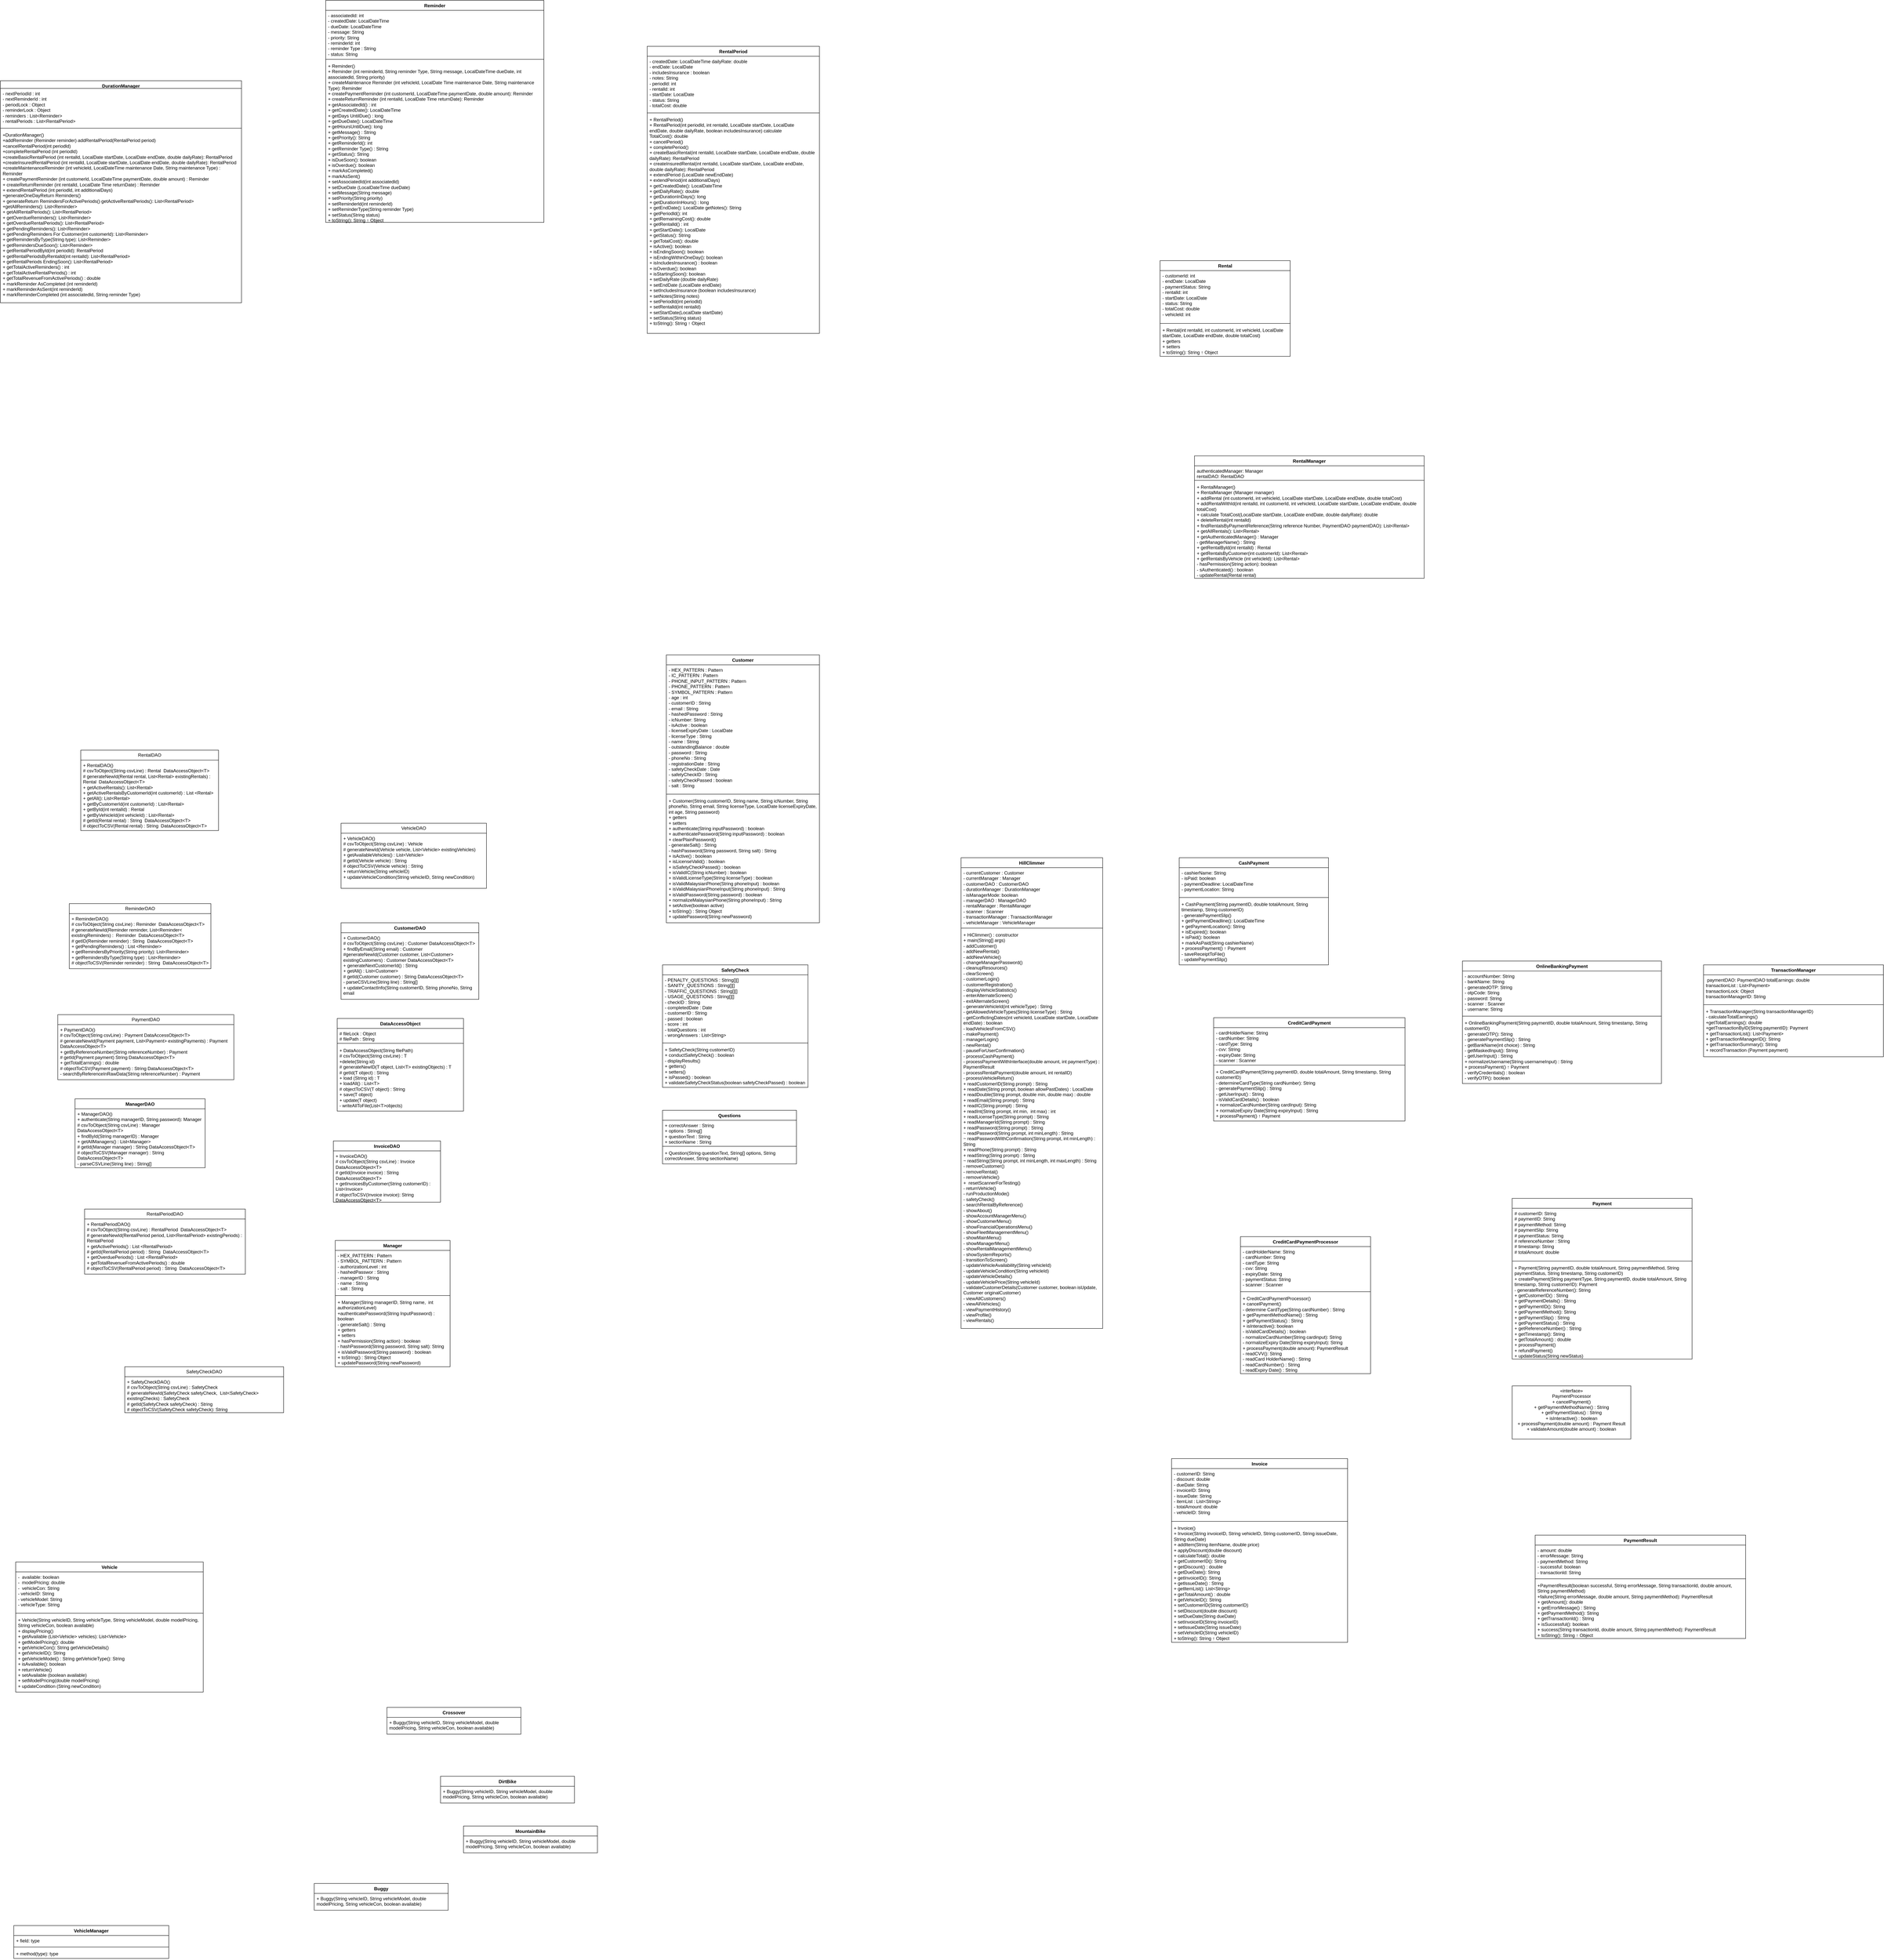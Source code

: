 <mxfile version="28.2.3">
  <diagram name="Page-1" id="KUWia0mi56MD-sfbcHVG">
    <mxGraphModel dx="3832" dy="3607" grid="1" gridSize="10" guides="1" tooltips="1" connect="1" arrows="1" fold="1" page="1" pageScale="1" pageWidth="850" pageHeight="1100" math="0" shadow="0">
      <root>
        <mxCell id="0" />
        <mxCell id="1" parent="0" />
        <mxCell id="KkSQwusm3BORoXdPYHce-2" value="HillClimmer" style="swimlane;fontStyle=1;align=center;verticalAlign=top;childLayout=stackLayout;horizontal=1;startSize=26;horizontalStack=0;resizeParent=1;resizeParentMax=0;resizeLast=0;collapsible=1;marginBottom=0;whiteSpace=wrap;html=1;" parent="1" vertex="1">
          <mxGeometry x="60" y="50" width="370" height="1230" as="geometry" />
        </mxCell>
        <mxCell id="KkSQwusm3BORoXdPYHce-3" value="- currentCustomer : Customer&lt;br&gt;- currentManager : Manager&lt;br&gt;- customerDAO : CustomerDAO&lt;div&gt;- durationManager : DurationManager&lt;br&gt;- isManagerMode: boolean&lt;br&gt;- managerDAO : ManagerDAO&lt;br&gt;- rentalManager : RentalManager&lt;br&gt;- scanner : Scanner&lt;br&gt;- transactionManager : TransactionManager&lt;br&gt;- vehicleManager : VehicleManager&lt;br&gt;&lt;br&gt;&lt;div&gt;&lt;br&gt;&lt;/div&gt;&lt;/div&gt;" style="text;strokeColor=none;fillColor=none;align=left;verticalAlign=top;spacingLeft=4;spacingRight=4;overflow=hidden;rotatable=0;points=[[0,0.5],[1,0.5]];portConstraint=eastwest;whiteSpace=wrap;html=1;" parent="KkSQwusm3BORoXdPYHce-2" vertex="1">
          <mxGeometry y="26" width="370" height="154" as="geometry" />
        </mxCell>
        <mxCell id="KkSQwusm3BORoXdPYHce-4" value="" style="line;strokeWidth=1;fillColor=none;align=left;verticalAlign=middle;spacingTop=-1;spacingLeft=3;spacingRight=3;rotatable=0;labelPosition=right;points=[];portConstraint=eastwest;strokeColor=inherit;" parent="KkSQwusm3BORoXdPYHce-2" vertex="1">
          <mxGeometry y="180" width="370" height="8" as="geometry" />
        </mxCell>
        <mxCell id="KkSQwusm3BORoXdPYHce-5" value="+ HiClimmer() : constructor&lt;br&gt;+ main(String[] args)&lt;br&gt;- addCustomer()&lt;br&gt;- addNewRental()&lt;br&gt;- addNewVehicle()&lt;br&gt;- changeManagerPassword()&lt;br&gt;- cleanupResources()&lt;br&gt;- clearScreen()&lt;br&gt;- customerLogin()&lt;br&gt;- customerRegistration()&lt;br&gt;- displayVehicleStatistics()&lt;br&gt;- enterAlternateScreen()&lt;br&gt;- exitAlternateScreen()&lt;br&gt;- generateVehicleId(int vehicleType) : String&lt;br&gt;- getAllowedVehicleTypes(String licenseType) : String&lt;br&gt;- getConflictingDates(int vehicleId, LocalDate startDate, LocalDate endDate) : boolean&lt;br&gt;- loadVehiclesFromCSV()&lt;br&gt;- makePayment()&lt;br&gt;- managerLogin()&lt;br&gt;- newRental()&lt;br&gt;- pauseForUserConfirmation()&lt;br&gt;- processCashPayment()&lt;br&gt;- processPaymentWithInterface(double amount, int paymentType) : PaymentResult&lt;br&gt;- processRentalPayment(double amount, int rentalID)&lt;br&gt;- processVehicleReturn()&lt;br&gt;+ readCustomerID(String prompt) : String&lt;br&gt;+ readDate(String prompt, boolean allowPastDates) : LocalDate&lt;br&gt;+ readDouble(String prompt, double min, double max) : double&lt;br&gt;+ readEmail(String prompt) : String&lt;br&gt;+ readIC(String prompt) : String&lt;br&gt;+ readInt(String prompt, int min,&amp;nbsp; int max) : int&lt;br&gt;+ readLicenseType(String prompt) : String&lt;br&gt;+ readManagerId(String prompt) : String&lt;br&gt;+ readPassword(String prompt) : String&lt;br&gt;~ readPassword(String prompt, int minLength) : String&lt;br&gt;~ readPasswordWithConfirmation(String prompt, int minLength) : String&lt;br&gt;+ readPhone(String prompt) : String&lt;br&gt;+ readString(String prompt) : String&lt;br&gt;~ readString(String prompt, int minLength, int maxLength) : String&lt;br&gt;- removeCustomer()&lt;br&gt;- removeRental()&lt;br&gt;- removeVehicle()&lt;br&gt;+&amp;nbsp; resetScannerForTesting()&lt;br&gt;- returnVehicle()&lt;br&gt;- runProductionMode()&lt;br&gt;- safetyCheck()&lt;br&gt;- searchRentalByReference()&lt;br&gt;- showAbout()&lt;br&gt;- showAccountManagerMenu()&lt;br&gt;- showCustomerMenu()&lt;br&gt;- showFinancialOperationsMenu()&lt;br&gt;- showFleetManagementMenu()&lt;br&gt;- showMainMenu()&lt;br&gt;- showManagerMenu()&lt;br&gt;- showRentalManagementMenu()&lt;br&gt;- showSystemReports()&lt;br&gt;- transitionToScreen()&lt;br&gt;- updateVehicleAvailability(String vehicleId)&lt;br&gt;- updateVehicleCondition(String vehicleId)&lt;br&gt;- updateVehicleDetails()&lt;br&gt;- updateVehiclePrice(String vehicleId)&lt;br&gt;- validateCustomerDetails(Customer customer, boolean isUpdate, Customer originalCustomer)&lt;br&gt;- viewAllCustomers()&lt;br&gt;- viewAllVehicles()&lt;br&gt;- viewPaymentHistory()&lt;br&gt;- viewProfile()&lt;br&gt;- viewRentals()" style="text;strokeColor=none;fillColor=none;align=left;verticalAlign=top;spacingLeft=4;spacingRight=4;overflow=hidden;rotatable=0;points=[[0,0.5],[1,0.5]];portConstraint=eastwest;whiteSpace=wrap;html=1;" parent="KkSQwusm3BORoXdPYHce-2" vertex="1">
          <mxGeometry y="188" width="370" height="1042" as="geometry" />
        </mxCell>
        <mxCell id="1-GLfwU_gdSAN0xT_Nue-1" value="Customer" style="swimlane;fontStyle=1;align=center;verticalAlign=top;childLayout=stackLayout;horizontal=1;startSize=26;horizontalStack=0;resizeParent=1;resizeParentMax=0;resizeLast=0;collapsible=1;marginBottom=0;whiteSpace=wrap;html=1;" parent="1" vertex="1">
          <mxGeometry x="-710" y="-480" width="400" height="700" as="geometry" />
        </mxCell>
        <mxCell id="1-GLfwU_gdSAN0xT_Nue-2" value="- HEX_PATTERN : Pattern&lt;br&gt;- IC_PATTERN : Pattern&lt;br&gt;- PHONE_INPUT_PATTERN : Pattern&lt;br&gt;- PHONE_PATTERN : Pattern&lt;br&gt;- SYMBOL_PATTERN : Pattern&lt;br&gt;- age : int&lt;br&gt;- customerID : String&lt;br&gt;- email : String&lt;br&gt;- hashedPassword : String&lt;br&gt;- icNumber: String&lt;br&gt;- isActive : boolean&lt;br&gt;- licenseExpiryDate : LocalDate&lt;br&gt;- licenseType : String&lt;br&gt;- name : String&lt;br&gt;- outstandingBalance : double&lt;br&gt;- password : String&lt;br&gt;- phoneNo : String&lt;br&gt;- registrationDate : String&lt;br&gt;- safetyCheckDate : Date&lt;br&gt;- safetyCheckID : String&lt;br&gt;- safetyCheckPassed : boolean&lt;br&gt;- salt : String" style="text;strokeColor=none;fillColor=none;align=left;verticalAlign=top;spacingLeft=4;spacingRight=4;overflow=hidden;rotatable=0;points=[[0,0.5],[1,0.5]];portConstraint=eastwest;whiteSpace=wrap;html=1;" parent="1-GLfwU_gdSAN0xT_Nue-1" vertex="1">
          <mxGeometry y="26" width="400" height="334" as="geometry" />
        </mxCell>
        <mxCell id="1-GLfwU_gdSAN0xT_Nue-3" value="" style="line;strokeWidth=1;fillColor=none;align=left;verticalAlign=middle;spacingTop=-1;spacingLeft=3;spacingRight=3;rotatable=0;labelPosition=right;points=[];portConstraint=eastwest;strokeColor=inherit;" parent="1-GLfwU_gdSAN0xT_Nue-1" vertex="1">
          <mxGeometry y="360" width="400" height="8" as="geometry" />
        </mxCell>
        <mxCell id="1-GLfwU_gdSAN0xT_Nue-4" value="+ Customer(String customerID, String name, String icNumber, String phoneNo, String email, String licenseType, LocalDate licenseExpiryDate, int age, String password)&lt;br&gt;+ getters&lt;br&gt;+ setters&lt;br&gt;+ authenticate(String inputPassword) : boolean&lt;br&gt;+ authenticatePassword(String inputPassword) : boolean&lt;br&gt;+ clearPlainPassword()&lt;br&gt;- generateSalt() : String&lt;br&gt;- hashPassword(String password, String salt) : String&lt;br&gt;+ isActive() : boolean&lt;br&gt;+ isLicenseValid() : boolean&lt;br&gt;+ isSafetyCheckPassed() : boolean&lt;br&gt;+ isValidIC(String icNumber) : boolean&lt;div&gt;+ isValidLicenseType(String licenseType) : boolean&lt;br&gt;+ isValidMalaysianPhone(String phoneInput) : boolean&lt;br&gt;+ isValidMalaysianPhoneInput(String phoneInput) : String&lt;br&gt;+ isValidPassword(String password) : boolean&lt;br&gt;+ normalizeMalaysianPhone(String phoneInput) : String&lt;br&gt;+ setActive(boolean active)&lt;br&gt;+ toString() : String Object&lt;br&gt;+ updatePassword(String newPassword)&lt;br&gt;&lt;br&gt;&lt;br&gt;&lt;/div&gt;" style="text;strokeColor=none;fillColor=none;align=left;verticalAlign=top;spacingLeft=4;spacingRight=4;overflow=hidden;rotatable=0;points=[[0,0.5],[1,0.5]];portConstraint=eastwest;whiteSpace=wrap;html=1;" parent="1-GLfwU_gdSAN0xT_Nue-1" vertex="1">
          <mxGeometry y="368" width="400" height="332" as="geometry" />
        </mxCell>
        <mxCell id="1-GLfwU_gdSAN0xT_Nue-5" value="SafetyCheck" style="swimlane;fontStyle=1;align=center;verticalAlign=top;childLayout=stackLayout;horizontal=1;startSize=26;horizontalStack=0;resizeParent=1;resizeParentMax=0;resizeLast=0;collapsible=1;marginBottom=0;whiteSpace=wrap;html=1;" parent="1" vertex="1">
          <mxGeometry x="-720" y="330" width="380" height="320" as="geometry" />
        </mxCell>
        <mxCell id="1-GLfwU_gdSAN0xT_Nue-6" value="- PENALTY_QUESTIONS : String[][]&lt;br&gt;- SANITY_QUESTIONS : String[][]&lt;br&gt;- TRAFFIC_QUESTIONS : String[][]&lt;br&gt;- USAGE_QUESTIONS : String[][]&lt;br&gt;- checkID : String&lt;br&gt;- completedDate : Date&lt;br&gt;- customerID : String&lt;br&gt;- passed : boolean&lt;br&gt;- score : int&lt;br&gt;- totalQuestions : int&lt;br&gt;- wrongAnswers : List&amp;lt;String&amp;gt;&lt;div&gt;&lt;br/&gt;&lt;/div&gt;" style="text;strokeColor=none;fillColor=none;align=left;verticalAlign=top;spacingLeft=4;spacingRight=4;overflow=hidden;rotatable=0;points=[[0,0.5],[1,0.5]];portConstraint=eastwest;whiteSpace=wrap;html=1;" parent="1-GLfwU_gdSAN0xT_Nue-5" vertex="1">
          <mxGeometry y="26" width="380" height="174" as="geometry" />
        </mxCell>
        <mxCell id="1-GLfwU_gdSAN0xT_Nue-7" value="" style="line;strokeWidth=1;fillColor=none;align=left;verticalAlign=middle;spacingTop=-1;spacingLeft=3;spacingRight=3;rotatable=0;labelPosition=right;points=[];portConstraint=eastwest;strokeColor=inherit;" parent="1-GLfwU_gdSAN0xT_Nue-5" vertex="1">
          <mxGeometry y="200" width="380" height="8" as="geometry" />
        </mxCell>
        <mxCell id="1-GLfwU_gdSAN0xT_Nue-8" value="+ SafetyCheck(String customerID)&lt;br&gt;+ conductSafetyCheck() : boolean&lt;br&gt;- displayResults()&lt;br&gt;+ getters()&lt;br&gt;+ setters()&lt;br&gt;+ isPassed() : boolean&lt;br&gt;+ validateSafetyCheckStatus(boolean safetyCheckPassed) : boolean&lt;br&gt;&lt;br&gt;&lt;div&gt;&lt;br&gt;&lt;/div&gt;" style="text;strokeColor=none;fillColor=none;align=left;verticalAlign=top;spacingLeft=4;spacingRight=4;overflow=hidden;rotatable=0;points=[[0,0.5],[1,0.5]];portConstraint=eastwest;whiteSpace=wrap;html=1;" parent="1-GLfwU_gdSAN0xT_Nue-5" vertex="1">
          <mxGeometry y="208" width="380" height="112" as="geometry" />
        </mxCell>
        <mxCell id="1-GLfwU_gdSAN0xT_Nue-9" value="Questions" style="swimlane;fontStyle=1;align=center;verticalAlign=top;childLayout=stackLayout;horizontal=1;startSize=26;horizontalStack=0;resizeParent=1;resizeParentMax=0;resizeLast=0;collapsible=1;marginBottom=0;whiteSpace=wrap;html=1;" parent="1" vertex="1">
          <mxGeometry x="-720" y="710" width="350" height="140" as="geometry" />
        </mxCell>
        <mxCell id="1-GLfwU_gdSAN0xT_Nue-10" value="+ correctAnswer : String&lt;br&gt;+ options : String[]&lt;br&gt;+ questionText : String&lt;br&gt;+ sectionName : String&lt;br&gt;&lt;div&gt;&lt;br&gt;&lt;/div&gt;" style="text;strokeColor=none;fillColor=none;align=left;verticalAlign=top;spacingLeft=4;spacingRight=4;overflow=hidden;rotatable=0;points=[[0,0.5],[1,0.5]];portConstraint=eastwest;whiteSpace=wrap;html=1;" parent="1-GLfwU_gdSAN0xT_Nue-9" vertex="1">
          <mxGeometry y="26" width="350" height="64" as="geometry" />
        </mxCell>
        <mxCell id="1-GLfwU_gdSAN0xT_Nue-11" value="" style="line;strokeWidth=1;fillColor=none;align=left;verticalAlign=middle;spacingTop=-1;spacingLeft=3;spacingRight=3;rotatable=0;labelPosition=right;points=[];portConstraint=eastwest;strokeColor=inherit;" parent="1-GLfwU_gdSAN0xT_Nue-9" vertex="1">
          <mxGeometry y="90" width="350" height="8" as="geometry" />
        </mxCell>
        <mxCell id="1-GLfwU_gdSAN0xT_Nue-12" value="+ Question(String questionText, String[] options, String correctAnswer, String sectionName)" style="text;strokeColor=none;fillColor=none;align=left;verticalAlign=top;spacingLeft=4;spacingRight=4;overflow=hidden;rotatable=0;points=[[0,0.5],[1,0.5]];portConstraint=eastwest;whiteSpace=wrap;html=1;" parent="1-GLfwU_gdSAN0xT_Nue-9" vertex="1">
          <mxGeometry y="98" width="350" height="42" as="geometry" />
        </mxCell>
        <mxCell id="6XG5QplGx-Yt1XKf_cvf-1" value="CustomerDAO" style="swimlane;fontStyle=1;align=center;verticalAlign=top;childLayout=stackLayout;horizontal=1;startSize=26;horizontalStack=0;resizeParent=1;resizeParentMax=0;resizeLast=0;collapsible=1;marginBottom=0;whiteSpace=wrap;html=1;" parent="1" vertex="1">
          <mxGeometry x="-1560" y="220" width="360" height="200" as="geometry" />
        </mxCell>
        <mxCell id="6XG5QplGx-Yt1XKf_cvf-4" value="+ CustomerDAO()&lt;br&gt;# csvToObject(String csvLine) : Customer DataAccessObject&amp;lt;T&amp;gt;&lt;br&gt;+ findByEmail(String email) : Customer&lt;br&gt;#generateNewId(Customer customer, List&amp;lt;Customer&amp;gt; existingCustomers) : Customer DataAccessObject&amp;lt;T&amp;gt;&lt;br&gt;+ generateNextCustomerId() : String&lt;br&gt;+ getAll() : List&amp;lt;Customer&amp;gt;&lt;br&gt;# getId(Customer customer) : String DataAccessObject&amp;lt;T&amp;gt;&lt;br&gt;- parseCSVLine(String line) : String[]&lt;br&gt;+ updateContactInfo(String customerID, String phoneNo, String email" style="text;strokeColor=none;fillColor=none;align=left;verticalAlign=top;spacingLeft=4;spacingRight=4;overflow=hidden;rotatable=0;points=[[0,0.5],[1,0.5]];portConstraint=eastwest;whiteSpace=wrap;html=1;" parent="6XG5QplGx-Yt1XKf_cvf-1" vertex="1">
          <mxGeometry y="26" width="360" height="174" as="geometry" />
        </mxCell>
        <mxCell id="6XG5QplGx-Yt1XKf_cvf-5" value="DataAccessObject" style="swimlane;fontStyle=1;align=center;verticalAlign=top;childLayout=stackLayout;horizontal=1;startSize=26;horizontalStack=0;resizeParent=1;resizeParentMax=0;resizeLast=0;collapsible=1;marginBottom=0;whiteSpace=wrap;html=1;" parent="1" vertex="1">
          <mxGeometry x="-1570" y="470" width="330" height="242" as="geometry" />
        </mxCell>
        <mxCell id="6XG5QplGx-Yt1XKf_cvf-6" value="# fileLock : Object&lt;br&gt;# filePath : String" style="text;strokeColor=none;fillColor=none;align=left;verticalAlign=top;spacingLeft=4;spacingRight=4;overflow=hidden;rotatable=0;points=[[0,0.5],[1,0.5]];portConstraint=eastwest;whiteSpace=wrap;html=1;" parent="6XG5QplGx-Yt1XKf_cvf-5" vertex="1">
          <mxGeometry y="26" width="330" height="34" as="geometry" />
        </mxCell>
        <mxCell id="6XG5QplGx-Yt1XKf_cvf-7" value="" style="line;strokeWidth=1;fillColor=none;align=left;verticalAlign=middle;spacingTop=-1;spacingLeft=3;spacingRight=3;rotatable=0;labelPosition=right;points=[];portConstraint=eastwest;strokeColor=inherit;" parent="6XG5QplGx-Yt1XKf_cvf-5" vertex="1">
          <mxGeometry y="60" width="330" height="10" as="geometry" />
        </mxCell>
        <mxCell id="6XG5QplGx-Yt1XKf_cvf-8" value="+ DataAccessObject(String filePath)&lt;br&gt;# csvToObject(String csvLine) : T&lt;br&gt;+delete(String id)&lt;br&gt;# generateNewID(T object, List&amp;lt;T&amp;gt; existingObjects) : T&lt;br&gt;# getId(T object) : String&lt;br&gt;+ load (String id) : T&lt;br&gt;&lt;div&gt;+ loadAll() : List&amp;lt;T&amp;gt;&lt;br&gt;# objectToCSV(T object) : String&lt;br&gt;+ save(T object)&lt;br&gt;+ update(T object)&lt;br&gt;- writeAllToFile(List&amp;lt;T&amp;gt;objects)&lt;/div&gt;" style="text;strokeColor=none;fillColor=none;align=left;verticalAlign=top;spacingLeft=4;spacingRight=4;overflow=hidden;rotatable=0;points=[[0,0.5],[1,0.5]];portConstraint=eastwest;whiteSpace=wrap;html=1;" parent="6XG5QplGx-Yt1XKf_cvf-5" vertex="1">
          <mxGeometry y="70" width="330" height="172" as="geometry" />
        </mxCell>
        <mxCell id="6XG5QplGx-Yt1XKf_cvf-9" value="InvoiceDAO" style="swimlane;fontStyle=1;align=center;verticalAlign=top;childLayout=stackLayout;horizontal=1;startSize=26;horizontalStack=0;resizeParent=1;resizeParentMax=0;resizeLast=0;collapsible=1;marginBottom=0;whiteSpace=wrap;html=1;" parent="1" vertex="1">
          <mxGeometry x="-1580" y="790" width="280" height="160" as="geometry" />
        </mxCell>
        <mxCell id="6XG5QplGx-Yt1XKf_cvf-10" value="+ InvoiceDAO()&lt;br&gt;# csvToObject(String csvLine) : Invoice DataAccessObject&amp;lt;T&amp;gt;&lt;br&gt;# getId(Invoice invoice) : String DataAccessObject&amp;lt;T&amp;gt;&lt;br&gt;+ getInvoicesByCustomer(String customerID) : List&amp;lt;Invoice&amp;gt;&amp;nbsp;&lt;div&gt;# objectToCSV(Invoice invoice): String DataAccessObject&amp;lt;T&amp;gt;&lt;/div&gt;" style="text;strokeColor=none;fillColor=none;align=left;verticalAlign=top;spacingLeft=4;spacingRight=4;overflow=hidden;rotatable=0;points=[[0,0.5],[1,0.5]];portConstraint=eastwest;whiteSpace=wrap;html=1;" parent="6XG5QplGx-Yt1XKf_cvf-9" vertex="1">
          <mxGeometry y="26" width="280" height="134" as="geometry" />
        </mxCell>
        <mxCell id="6XG5QplGx-Yt1XKf_cvf-13" value="Manager" style="swimlane;fontStyle=1;align=center;verticalAlign=top;childLayout=stackLayout;horizontal=1;startSize=26;horizontalStack=0;resizeParent=1;resizeParentMax=0;resizeLast=0;collapsible=1;marginBottom=0;whiteSpace=wrap;html=1;" parent="1" vertex="1">
          <mxGeometry x="-1575" y="1050" width="300" height="330" as="geometry" />
        </mxCell>
        <mxCell id="6XG5QplGx-Yt1XKf_cvf-14" value="- HEX_PATTERN : Pattern&lt;br&gt;- SYMBOL_PATTERN : Pattern&lt;br&gt;- authorizationLevel : int&lt;br&gt;- hashedPasswor : String&lt;br&gt;- managerID : String&lt;br&gt;- name : String&lt;br&gt;- salt : String" style="text;strokeColor=none;fillColor=none;align=left;verticalAlign=top;spacingLeft=4;spacingRight=4;overflow=hidden;rotatable=0;points=[[0,0.5],[1,0.5]];portConstraint=eastwest;whiteSpace=wrap;html=1;" parent="6XG5QplGx-Yt1XKf_cvf-13" vertex="1">
          <mxGeometry y="26" width="300" height="114" as="geometry" />
        </mxCell>
        <mxCell id="6XG5QplGx-Yt1XKf_cvf-15" value="" style="line;strokeWidth=1;fillColor=none;align=left;verticalAlign=middle;spacingTop=-1;spacingLeft=3;spacingRight=3;rotatable=0;labelPosition=right;points=[];portConstraint=eastwest;strokeColor=inherit;" parent="6XG5QplGx-Yt1XKf_cvf-13" vertex="1">
          <mxGeometry y="140" width="300" height="8" as="geometry" />
        </mxCell>
        <mxCell id="6XG5QplGx-Yt1XKf_cvf-16" value="+ Manager(String managerID, String name,&amp;nbsp; int authorizationLevel)&lt;br&gt;+authenticatePassword(String InputPassword) : boolean&lt;br&gt;- generateSalt() : String&lt;br&gt;+ getters&lt;br&gt;+ setters&lt;br&gt;+ hasPermission(String action) : boolean&lt;br&gt;- hashPassword(String password, String salt): String&lt;br&gt;+ isValidPassword(String password) : boolean&lt;br&gt;+ toString() : String Object&lt;br&gt;+ updatePassword(String newPassword)" style="text;strokeColor=none;fillColor=none;align=left;verticalAlign=top;spacingLeft=4;spacingRight=4;overflow=hidden;rotatable=0;points=[[0,0.5],[1,0.5]];portConstraint=eastwest;whiteSpace=wrap;html=1;" parent="6XG5QplGx-Yt1XKf_cvf-13" vertex="1">
          <mxGeometry y="148" width="300" height="182" as="geometry" />
        </mxCell>
        <mxCell id="6XG5QplGx-Yt1XKf_cvf-17" value="ManagerDAO" style="swimlane;fontStyle=1;align=center;verticalAlign=top;childLayout=stackLayout;horizontal=1;startSize=26;horizontalStack=0;resizeParent=1;resizeParentMax=0;resizeLast=0;collapsible=1;marginBottom=0;whiteSpace=wrap;html=1;" parent="1" vertex="1">
          <mxGeometry x="-2255" y="680" width="340" height="180" as="geometry" />
        </mxCell>
        <mxCell id="6XG5QplGx-Yt1XKf_cvf-18" value="+ ManagerDAO()&lt;br&gt;+ authenticate(String managerID, String password): Manager&lt;br&gt;# csvToObject(String csvLine) : Manager DataAccessObject&amp;lt;T&amp;gt;&lt;br&gt;+ findById(String managerID) : Manager&lt;br&gt;+ getAllManagers() : List&amp;lt;Manager&amp;gt;&lt;br&gt;# getId(Manager manager) : String DataAccessObject&amp;lt;T&amp;gt;&lt;br&gt;# objectToCSV(Manager manager) : String DataAccessObject&amp;lt;T&amp;gt;&lt;br&gt;- parseCSVLine(String line) : String[]" style="text;strokeColor=none;fillColor=none;align=left;verticalAlign=top;spacingLeft=4;spacingRight=4;overflow=hidden;rotatable=0;points=[[0,0.5],[1,0.5]];portConstraint=eastwest;whiteSpace=wrap;html=1;" parent="6XG5QplGx-Yt1XKf_cvf-17" vertex="1">
          <mxGeometry y="26" width="340" height="154" as="geometry" />
        </mxCell>
        <mxCell id="6XG5QplGx-Yt1XKf_cvf-21" value="PaymentDAO" style="swimlane;fontStyle=0;childLayout=stackLayout;horizontal=1;startSize=26;fillColor=none;horizontalStack=0;resizeParent=1;resizeParentMax=0;resizeLast=0;collapsible=1;marginBottom=0;whiteSpace=wrap;html=1;" parent="1" vertex="1">
          <mxGeometry x="-2300" y="460" width="460" height="170" as="geometry" />
        </mxCell>
        <mxCell id="6XG5QplGx-Yt1XKf_cvf-24" value="+ PaymentDAO()&lt;br&gt;# csvToObject(String csvLine) : Payment DataAccessObject&amp;lt;T&amp;gt;&lt;br&gt;# generateNewId(Payment payment, List&amp;lt;Payment&amp;gt; existingPayments) : Payment&lt;br&gt;DataAccessObject&amp;lt;T&amp;gt;&lt;br&gt;+ getByReferenceNumber(String referenceNumber) : Payment&lt;br&gt;# getId(Payment payment) String DataAccessObject&amp;lt;T&amp;gt;&lt;br&gt;+ getTotalEarnings() : double&lt;br&gt;# objectToCSV(Payment payment) : String DataAccessObject&amp;lt;T&amp;gt;&lt;br&gt;- searchByReferenceInRawData(String referenceNumber) : Payment" style="text;strokeColor=none;fillColor=none;align=left;verticalAlign=top;spacingLeft=4;spacingRight=4;overflow=hidden;rotatable=0;points=[[0,0.5],[1,0.5]];portConstraint=eastwest;whiteSpace=wrap;html=1;" parent="6XG5QplGx-Yt1XKf_cvf-21" vertex="1">
          <mxGeometry y="26" width="460" height="144" as="geometry" />
        </mxCell>
        <mxCell id="6XG5QplGx-Yt1XKf_cvf-25" value="ReminderDAO" style="swimlane;fontStyle=0;childLayout=stackLayout;horizontal=1;startSize=26;fillColor=none;horizontalStack=0;resizeParent=1;resizeParentMax=0;resizeLast=0;collapsible=1;marginBottom=0;whiteSpace=wrap;html=1;" parent="1" vertex="1">
          <mxGeometry x="-2270" y="170" width="370" height="170" as="geometry" />
        </mxCell>
        <mxCell id="6XG5QplGx-Yt1XKf_cvf-28" value="+ ReminderDAO()&lt;br&gt;# csvToObject(String csvLine) : Reminder&amp;nbsp;&amp;nbsp;DataAccessObject&amp;lt;T&amp;gt;&lt;br&gt;# generateNewId(Reminder reminder, List&amp;lt;Reminder&amp;lt; existingReminders) :&amp;nbsp; Reminder&amp;nbsp;&amp;nbsp;DataAccessObject&amp;lt;T&amp;gt;&lt;br&gt;# getID(Reminder reminder) : String&amp;nbsp;&amp;nbsp;DataAccessObject&amp;lt;T&amp;gt;&lt;br&gt;+ getPendingReminders() : List &amp;lt;Reminder&amp;gt;&lt;br&gt;+ getRemindersByPriority(String priority): List&amp;lt;Reminder&amp;gt;&lt;br&gt;+ getRemindersByType(String type) : List&amp;lt;Reminder&amp;gt;&lt;br&gt;# objectToCSV(Reminder reminder) : String&amp;nbsp;&amp;nbsp;DataAccessObject&amp;lt;T&amp;gt;" style="text;strokeColor=none;fillColor=none;align=left;verticalAlign=top;spacingLeft=4;spacingRight=4;overflow=hidden;rotatable=0;points=[[0,0.5],[1,0.5]];portConstraint=eastwest;whiteSpace=wrap;html=1;" parent="6XG5QplGx-Yt1XKf_cvf-25" vertex="1">
          <mxGeometry y="26" width="370" height="144" as="geometry" />
        </mxCell>
        <mxCell id="6XG5QplGx-Yt1XKf_cvf-33" value="RentalDAO" style="swimlane;fontStyle=0;childLayout=stackLayout;horizontal=1;startSize=26;fillColor=none;horizontalStack=0;resizeParent=1;resizeParentMax=0;resizeLast=0;collapsible=1;marginBottom=0;whiteSpace=wrap;html=1;" parent="1" vertex="1">
          <mxGeometry x="-2240" y="-231" width="360" height="210" as="geometry" />
        </mxCell>
        <mxCell id="6XG5QplGx-Yt1XKf_cvf-36" value="+ RentalDAO()&lt;br&gt;# csvToObject(String csvLine) : Rental&amp;nbsp;&amp;nbsp;DataAccessObject&amp;lt;T&amp;gt;&lt;br&gt;# generateNewId(Rental rental, List&amp;lt;Rental&amp;gt; existingRentals) : Rental&amp;nbsp;&amp;nbsp;DataAccessObject&amp;lt;T&amp;gt;&lt;br&gt;+ getActiveRentals(): List&amp;lt;Rental&amp;gt;&lt;br&gt;+ getActiveRentalsByCustomerId(int customerId) : List &amp;lt;Rental&amp;gt;&lt;br&gt;+ getAll(): List&amp;lt;Rental&amp;gt;&lt;br&gt;+ getByCustomerId(int customerId) : List&amp;lt;Rental&amp;gt;&lt;br&gt;+ getById(int rentalId) : Rental&lt;br&gt;+ getByVehicleId(int vehicleId) : List&amp;lt;Rental&amp;gt;&lt;br&gt;# getId(Rental rental) : String&amp;nbsp;&amp;nbsp;DataAccessObject&amp;lt;T&amp;gt;&lt;br&gt;# objectToCSV(Rental rental) : String&amp;nbsp;&amp;nbsp;DataAccessObject&amp;lt;T&amp;gt;" style="text;strokeColor=none;fillColor=none;align=left;verticalAlign=top;spacingLeft=4;spacingRight=4;overflow=hidden;rotatable=0;points=[[0,0.5],[1,0.5]];portConstraint=eastwest;whiteSpace=wrap;html=1;" parent="6XG5QplGx-Yt1XKf_cvf-33" vertex="1">
          <mxGeometry y="26" width="360" height="184" as="geometry" />
        </mxCell>
        <mxCell id="6XG5QplGx-Yt1XKf_cvf-37" value="RentalPeriodDAO" style="swimlane;fontStyle=0;childLayout=stackLayout;horizontal=1;startSize=26;fillColor=none;horizontalStack=0;resizeParent=1;resizeParentMax=0;resizeLast=0;collapsible=1;marginBottom=0;whiteSpace=wrap;html=1;" parent="1" vertex="1">
          <mxGeometry x="-2230" y="968" width="420" height="170" as="geometry" />
        </mxCell>
        <mxCell id="6XG5QplGx-Yt1XKf_cvf-40" value="+ RentalPeriodDAO()&lt;br&gt;# csvToObject(String csvLine) : RentalPeriod&amp;nbsp;&amp;nbsp;DataAccessObject&amp;lt;T&amp;gt;&lt;br&gt;# generateNewId(RentalPeriod period, List&amp;lt;RentalPeriod&amp;gt; existingPeriods) : RentalPeriod&lt;br&gt;+ getActivePeriods() : List &amp;lt;RentalPeriod&amp;gt;&lt;br&gt;# getId(RentalPeriod period) : String&amp;nbsp;&amp;nbsp;DataAccessObject&amp;lt;T&amp;gt;&lt;br&gt;+ getOverduePeriods() : List &amp;lt;RentalPeriod&amp;gt;&lt;br&gt;+ getTotalRevenueFromActivePeriods() : double&lt;br&gt;# objectToCSV(RentalPeriod period) : String&amp;nbsp;&amp;nbsp;DataAccessObject&amp;lt;T&amp;gt;" style="text;strokeColor=none;fillColor=none;align=left;verticalAlign=top;spacingLeft=4;spacingRight=4;overflow=hidden;rotatable=0;points=[[0,0.5],[1,0.5]];portConstraint=eastwest;whiteSpace=wrap;html=1;" parent="6XG5QplGx-Yt1XKf_cvf-37" vertex="1">
          <mxGeometry y="26" width="420" height="144" as="geometry" />
        </mxCell>
        <mxCell id="6XG5QplGx-Yt1XKf_cvf-41" value="SafetyCheckDAO" style="swimlane;fontStyle=0;childLayout=stackLayout;horizontal=1;startSize=26;fillColor=none;horizontalStack=0;resizeParent=1;resizeParentMax=0;resizeLast=0;collapsible=1;marginBottom=0;whiteSpace=wrap;html=1;" parent="1" vertex="1">
          <mxGeometry x="-2125" y="1380" width="415" height="120" as="geometry" />
        </mxCell>
        <mxCell id="6XG5QplGx-Yt1XKf_cvf-42" value="+ SafetyCheckDAO()&lt;br&gt;# csvToObject(String csvLine) : SafetyCheck&lt;br&gt;# generateNewId(SafetyCheck safetyCheck,&amp;nbsp; List&amp;lt;SafetyCheck&amp;gt; existingChecks) : SafetyCheck&lt;div&gt;# getId(SafetyCheck safetyCheck) : String&lt;br&gt;&lt;/div&gt;&lt;div&gt;# objectToCSV(SafetyCheck safetyCheck): String&lt;/div&gt;" style="text;strokeColor=none;fillColor=none;align=left;verticalAlign=top;spacingLeft=4;spacingRight=4;overflow=hidden;rotatable=0;points=[[0,0.5],[1,0.5]];portConstraint=eastwest;whiteSpace=wrap;html=1;" parent="6XG5QplGx-Yt1XKf_cvf-41" vertex="1">
          <mxGeometry y="26" width="415" height="94" as="geometry" />
        </mxCell>
        <mxCell id="6XG5QplGx-Yt1XKf_cvf-45" value="VehicleDAO" style="swimlane;fontStyle=0;childLayout=stackLayout;horizontal=1;startSize=26;fillColor=none;horizontalStack=0;resizeParent=1;resizeParentMax=0;resizeLast=0;collapsible=1;marginBottom=0;whiteSpace=wrap;html=1;" parent="1" vertex="1">
          <mxGeometry x="-1560" y="-40" width="380" height="170" as="geometry" />
        </mxCell>
        <mxCell id="6XG5QplGx-Yt1XKf_cvf-46" value="+ VehicleDAO()&lt;br&gt;# csvToObject(String csvLine) : Vehicle&lt;br&gt;#&amp;nbsp;generateNewId(Vehicle vehicle, List&amp;lt;Vehicle&amp;gt; existingVehicles)&lt;br&gt;+ getAvailableVehicles() : List&amp;lt;Vehicle&amp;gt;&lt;br&gt;# getId(Vehicle vehicle) : String&lt;br&gt;# objectToCSV(Vehicle vehicle) : String&lt;br&gt;+ returnVehicle(String vehicleID)&lt;br&gt;+ updateVehicleCondition(String vehicleID, String newCondition)&amp;nbsp;" style="text;strokeColor=none;fillColor=none;align=left;verticalAlign=top;spacingLeft=4;spacingRight=4;overflow=hidden;rotatable=0;points=[[0,0.5],[1,0.5]];portConstraint=eastwest;whiteSpace=wrap;html=1;" parent="6XG5QplGx-Yt1XKf_cvf-45" vertex="1">
          <mxGeometry y="26" width="380" height="144" as="geometry" />
        </mxCell>
        <mxCell id="6XG5QplGx-Yt1XKf_cvf-49" value="DurationManager" style="swimlane;fontStyle=1;align=center;verticalAlign=top;childLayout=stackLayout;horizontal=1;startSize=20;horizontalStack=0;resizeParent=1;resizeParentMax=0;resizeLast=0;collapsible=1;marginBottom=0;whiteSpace=wrap;html=1;" parent="1" vertex="1">
          <mxGeometry x="-2450" y="-1980" width="630" height="580" as="geometry" />
        </mxCell>
        <mxCell id="6XG5QplGx-Yt1XKf_cvf-50" value="- nextPeriodId : int&lt;br&gt;- nextReminderId : int&lt;br&gt;- periodLock : Object&lt;br&gt;- reminderLock : Object&lt;br&gt;- reminders : List&amp;lt;Reminder&amp;gt;&lt;br&gt;- rentalPeriods : List&amp;lt;RentalPeriod&amp;gt;" style="text;strokeColor=none;fillColor=none;align=left;verticalAlign=top;spacingLeft=4;spacingRight=4;overflow=hidden;rotatable=0;points=[[0,0.5],[1,0.5]];portConstraint=eastwest;whiteSpace=wrap;html=1;" parent="6XG5QplGx-Yt1XKf_cvf-49" vertex="1">
          <mxGeometry y="20" width="630" height="100" as="geometry" />
        </mxCell>
        <mxCell id="6XG5QplGx-Yt1XKf_cvf-51" value="" style="line;strokeWidth=1;fillColor=none;align=left;verticalAlign=middle;spacingTop=-1;spacingLeft=3;spacingRight=3;rotatable=0;labelPosition=right;points=[];portConstraint=eastwest;strokeColor=inherit;" parent="6XG5QplGx-Yt1XKf_cvf-49" vertex="1">
          <mxGeometry y="120" width="630" height="8" as="geometry" />
        </mxCell>
        <mxCell id="6XG5QplGx-Yt1XKf_cvf-52" value="+DurationManager()&lt;br&gt;+addReminder (Reminder reminder) addRentalPeriod(RentalPeriod period)&lt;br&gt;+cancelRentalPeriod(int periodld)&lt;br&gt;+completeRentalPeriod (int periodld)&lt;br&gt;+createBasicRentalPeriod (int rentalld, LocalDate startDate, LocalDate endDate, double dailyRate): RentalPeriod&lt;div&gt;+createInsuredRentalPeriod (int rentalld, LocalDate startDate, LocalDate endDate, double dailyRate):&amp;nbsp;&lt;span style=&quot;background-color: transparent; color: light-dark(rgb(0, 0, 0), rgb(255, 255, 255));&quot;&gt;RentalPeriod&lt;br&gt;+createMaintenanceReminder (int vehicleld, LocalDateTime&amp;nbsp;&lt;/span&gt;&lt;span style=&quot;background-color: transparent; color: light-dark(rgb(0, 0, 0), rgb(255, 255, 255));&quot;&gt;maintenance Date, String maintenance Type) : Reminder&lt;/span&gt;&lt;/div&gt;&lt;div&gt;+ createPaymentReminder (int customerld, LocalDateTime paymentDate, double&amp;nbsp;amount) : Reminder&lt;br&gt;+ createReturnReminder (int rentalld, LocalDate Time&amp;nbsp;returnDate) : Reminder&lt;br&gt;+ extendRentalPeriod (int periodld, int additionalDays)&lt;br&gt;+generateOneDayReturn Reminders()&lt;br&gt;+ generateReturn RemindersForActivePeriods() getActiveRentalPeriods(): List&amp;lt;RentalPeriod&amp;gt;&lt;br&gt;+getAllReminders(): List&amp;lt;Reminder&amp;gt;&lt;br&gt;+ getAllRentalPeriods(): List&amp;lt;RentalPeriod&amp;gt;&lt;br&gt;+ getOverdueReminders(): List&amp;lt;Reminder&amp;gt;&lt;br&gt;+ getOverdueRentalPeriods(): List&amp;lt;RentalPeriod&amp;gt;&lt;br&gt;+ getPendingReminders(): List&amp;lt;Reminder&amp;gt;&lt;br&gt;+ getPendingReminders For Customer(int customerld): List&amp;lt;Reminder&amp;gt;&lt;br&gt;+ getRemindersByType(String type): List&amp;lt;Reminder&amp;gt;&lt;br&gt;+ getRemindersDueSoon(): List&amp;lt;Reminder&amp;gt;&lt;br&gt;+ getRentalPeriodByld(int periodld): RentalPeriod&lt;br&gt;+ getRentalPeriodsByRentalld(int rentalld): List&amp;lt;RentalPeriod&amp;gt;&lt;br&gt;+ getRentalPeriods EndingSoon(): List&amp;lt;RentalPeriod&amp;gt;&lt;br&gt;+ getTotalActiveReminders() : int&lt;br&gt;+ getTotalActiveRentalPeriods() : int&lt;br&gt;+ getTotalRevenueFromActivePeriods() : double&lt;br&gt;+ markReminder AsCompleted (int reminderld)&lt;br&gt;+ markReminderAsSent(int reminderld)&lt;br&gt;+ markReminderCompleted (int associatedld, String reminder Type)&lt;/div&gt;" style="text;strokeColor=none;fillColor=none;align=left;verticalAlign=top;spacingLeft=4;spacingRight=4;overflow=hidden;rotatable=0;points=[[0,0.5],[1,0.5]];portConstraint=eastwest;whiteSpace=wrap;html=1;" parent="6XG5QplGx-Yt1XKf_cvf-49" vertex="1">
          <mxGeometry y="128" width="630" height="452" as="geometry" />
        </mxCell>
        <mxCell id="6XG5QplGx-Yt1XKf_cvf-53" value="Reminder" style="swimlane;fontStyle=1;align=center;verticalAlign=top;childLayout=stackLayout;horizontal=1;startSize=26;horizontalStack=0;resizeParent=1;resizeParentMax=0;resizeLast=0;collapsible=1;marginBottom=0;whiteSpace=wrap;html=1;" parent="1" vertex="1">
          <mxGeometry x="-1600" y="-2190" width="570" height="580" as="geometry" />
        </mxCell>
        <mxCell id="6XG5QplGx-Yt1XKf_cvf-54" value="- associatedld: int&lt;br&gt;- createdDate: LocalDateTime&lt;br&gt;- dueDate: LocalDateTime&lt;br&gt;- message: String&lt;br&gt;- priority: String&lt;br&gt;- reminderld: int&lt;br&gt;- reminder Type : String&lt;br&gt;- status: String" style="text;strokeColor=none;fillColor=none;align=left;verticalAlign=top;spacingLeft=4;spacingRight=4;overflow=hidden;rotatable=0;points=[[0,0.5],[1,0.5]];portConstraint=eastwest;whiteSpace=wrap;html=1;" parent="6XG5QplGx-Yt1XKf_cvf-53" vertex="1">
          <mxGeometry y="26" width="570" height="124" as="geometry" />
        </mxCell>
        <mxCell id="6XG5QplGx-Yt1XKf_cvf-55" value="" style="line;strokeWidth=1;fillColor=none;align=left;verticalAlign=middle;spacingTop=-1;spacingLeft=3;spacingRight=3;rotatable=0;labelPosition=right;points=[];portConstraint=eastwest;strokeColor=inherit;" parent="6XG5QplGx-Yt1XKf_cvf-53" vertex="1">
          <mxGeometry y="150" width="570" height="8" as="geometry" />
        </mxCell>
        <mxCell id="6XG5QplGx-Yt1XKf_cvf-56" value="+ Reminder()&lt;br&gt;+ Reminder (int reminderld, String reminder Type, String message, LocalDateTime dueDate, int associatedld, String priority) &lt;br&gt;&lt;div&gt;+ createMaintenance Reminder (int vehicleld, LocalDate Time maintenance Date, String maintenance Type): Reminder&lt;br&gt;+ createPaymentReminder (int customerld, LocalDateTime paymentDate, double amount): Reminder&lt;br&gt;+ createReturnReminder (int rentalld, LocalDate Time returnDate): Reminder&lt;br&gt;+ getAssociatedld() : int&lt;br&gt;+ getCreatedDate(): LocalDateTime&lt;br&gt;+ getDays UntilDue() : long&lt;br&gt;+ getDueDate(): LocalDateTime&lt;br&gt;+ getHoursUntilDue(): long&lt;br&gt;+ getMessage() : String&lt;br&gt;+ getPriority(): String&lt;br&gt;+ getReminderld(): int&lt;br&gt;+ getReminder Type() : String&lt;br&gt;+ getStatus(): String&lt;br&gt;+ isDueSoon(): boolean&lt;br&gt;+ isOverdue(): boolean&lt;br&gt;+ markAsCompleted()&lt;br&gt;+ markAsSent()&lt;br&gt;+ setAssociatedId(int associatedld)&lt;br&gt;+ setDueDate (LocalDateTime dueDate)&lt;br&gt;+ setMessage(String message)&lt;br&gt;+ setPriority(String priority)&lt;br&gt;+ setReminderld(int reminderld)&lt;br&gt;+ setReminderType(String reminder Type)&lt;br&gt;+ setStatus(String status)&lt;br&gt;+ toString(): String ↑ Object&lt;br&gt;&lt;div&gt;&lt;br&gt;&lt;/div&gt;&lt;/div&gt;" style="text;strokeColor=none;fillColor=none;align=left;verticalAlign=top;spacingLeft=4;spacingRight=4;overflow=hidden;rotatable=0;points=[[0,0.5],[1,0.5]];portConstraint=eastwest;whiteSpace=wrap;html=1;" parent="6XG5QplGx-Yt1XKf_cvf-53" vertex="1">
          <mxGeometry y="158" width="570" height="422" as="geometry" />
        </mxCell>
        <mxCell id="6XG5QplGx-Yt1XKf_cvf-58" value="RentalPeriod" style="swimlane;fontStyle=1;align=center;verticalAlign=top;childLayout=stackLayout;horizontal=1;startSize=26;horizontalStack=0;resizeParent=1;resizeParentMax=0;resizeLast=0;collapsible=1;marginBottom=0;whiteSpace=wrap;html=1;" parent="1" vertex="1">
          <mxGeometry x="-760" y="-2070" width="450" height="750" as="geometry" />
        </mxCell>
        <mxCell id="6XG5QplGx-Yt1XKf_cvf-59" value="- createdDate: LocalDateTime dailyRate: double&lt;br&gt;- endDate: LocalDate&lt;br&gt;- includesInsurance : boolean&lt;br&gt;- notes: String&lt;br&gt;- periodld: int&lt;br&gt;- rentalld: int&lt;br&gt;- startDate: LocalDate&lt;br&gt;- status: String&lt;br&gt;- totalCost: double" style="text;strokeColor=none;fillColor=none;align=left;verticalAlign=top;spacingLeft=4;spacingRight=4;overflow=hidden;rotatable=0;points=[[0,0.5],[1,0.5]];portConstraint=eastwest;whiteSpace=wrap;html=1;" parent="6XG5QplGx-Yt1XKf_cvf-58" vertex="1">
          <mxGeometry y="26" width="450" height="144" as="geometry" />
        </mxCell>
        <mxCell id="6XG5QplGx-Yt1XKf_cvf-60" value="" style="line;strokeWidth=1;fillColor=none;align=left;verticalAlign=middle;spacingTop=-1;spacingLeft=3;spacingRight=3;rotatable=0;labelPosition=right;points=[];portConstraint=eastwest;strokeColor=inherit;" parent="6XG5QplGx-Yt1XKf_cvf-58" vertex="1">
          <mxGeometry y="170" width="450" height="8" as="geometry" />
        </mxCell>
        <mxCell id="6XG5QplGx-Yt1XKf_cvf-61" value="&lt;div class=&quot;js-append-result-card p-4 w-full&quot;&gt;&lt;div class=&quot;result-card mt-2 js-result-card-0&quot;&gt;&lt;div class=&quot;py-3 w-full js-single-img-preview border border-borderColor rounded-xl animate-fadeInTop&quot;&gt;&lt;div data-index=&quot;0&quot; class=&quot;js-result-text-area-0 max-h-24 overflow-y-auto p-4 pt-0 break-words js-show-after-result-0&quot;&gt;+ RentalPeriod()&lt;br&gt;+ RentalPeriod(int periodld, int rentalld, LocalDate startDate, LocalDate &lt;br/&gt;endDate, double dailyRate, boolean includesInsurance) calculate &lt;br/&gt;TotalCost(): double&lt;br&gt;+ cancelPeriod()&lt;br&gt;+ completePeriod()&lt;br&gt;+ createBasicRental(int rentalld, LocalDate startDate, LocalDate endDate, double dailyRate): RentalPeriod&lt;br&gt;+ createInsuredRental(int rentalld, LocalDate startDate, LocalDate endDate, double dailyRate): RentalPeriod&lt;br&gt;+ extendPeriod (LocalDate newEndDate)&lt;br&gt;+ extendPeriod(int additionalDays)&lt;br&gt;+ getCreatedDate(): LocalDateTime&lt;br&gt;+ getDailyRate(): double&lt;br&gt;+ getDurationInDays(): long&lt;br&gt;+ getDurationInHours() : long&lt;br&gt;+ getEndDate(): LocalDate getNotes(): String&lt;br&gt;+ getPeriodld(): int&lt;br&gt;+ getRemainingCost(): double&lt;br&gt;+ getRentalld() : int&lt;br&gt;+ getStartDate(): LocalDate&lt;br&gt;+ getStatus(): String&lt;br&gt;+ getTotalCost(): double&lt;br&gt;+ isActive(): boolean&lt;br&gt;+ isEndingSoon(): boolean&lt;br&gt;+ isEndingWithinOneDay(): boolean&lt;br&gt;+ isIncludesInsurance() : boolean&lt;br&gt;+ isOverdue(): boolean&lt;br&gt;+ isStartingSoon(): boolean&lt;br&gt;+ setDailyRate (double dailyRate)&lt;br&gt;+ setEndDate (LocalDate endDate)&lt;br&gt;+ setIncludesInsurance (boolean includesInsurance)&lt;br&gt;+ setNotes(String notes)&lt;br&gt;+ setPeriodld(int periodld)&lt;br&gt;+ setRentalld(int rentalld)&lt;br&gt;+ setStartDate(LocalDate startDate)&lt;br&gt;+ setStatus(String status)&lt;br&gt;+ toString(): String ↑ Object&lt;/div&gt;&lt;br/&gt;            &lt;/div&gt;&lt;br/&gt;        &lt;/div&gt;&lt;/div&gt;&lt;br/&gt;                                                                &lt;div class=&quot;w-full border-t border-[#D9D9D9]&quot;&gt;&lt;br/&gt;    &lt;div class=&quot;rounded-lg bg-[#F1F1F1] text-center feedback_section p-4 m-4&quot;&gt;&lt;br/&gt;        &lt;h3 class=&quot;text-[#161618] text-lg font-semibold close_on_form&quot;&gt;&lt;/h3&gt;&lt;/div&gt;&lt;/div&gt;" style="text;strokeColor=none;fillColor=none;align=left;verticalAlign=top;spacingLeft=4;spacingRight=4;overflow=hidden;rotatable=0;points=[[0,0.5],[1,0.5]];portConstraint=eastwest;whiteSpace=wrap;html=1;" parent="6XG5QplGx-Yt1XKf_cvf-58" vertex="1">
          <mxGeometry y="178" width="450" height="572" as="geometry" />
        </mxCell>
        <mxCell id="6XG5QplGx-Yt1XKf_cvf-62" value="CashPayment" style="swimlane;fontStyle=1;align=center;verticalAlign=top;childLayout=stackLayout;horizontal=1;startSize=26;horizontalStack=0;resizeParent=1;resizeParentMax=0;resizeLast=0;collapsible=1;marginBottom=0;whiteSpace=wrap;html=1;" parent="1" vertex="1">
          <mxGeometry x="630" y="50" width="390" height="280" as="geometry" />
        </mxCell>
        <mxCell id="6XG5QplGx-Yt1XKf_cvf-63" value="&lt;div&gt;- cashierName: String&lt;/div&gt;&lt;div&gt;- isPaid: boolean&lt;/div&gt;&lt;div&gt;- paymentDeadline: LocalDateTime&lt;/div&gt;&lt;div&gt;- paymentLocation: String&lt;/div&gt;" style="text;strokeColor=none;fillColor=none;align=left;verticalAlign=top;spacingLeft=4;spacingRight=4;overflow=hidden;rotatable=0;points=[[0,0.5],[1,0.5]];portConstraint=eastwest;whiteSpace=wrap;html=1;" parent="6XG5QplGx-Yt1XKf_cvf-62" vertex="1">
          <mxGeometry y="26" width="390" height="74" as="geometry" />
        </mxCell>
        <mxCell id="6XG5QplGx-Yt1XKf_cvf-64" value="" style="line;strokeWidth=1;fillColor=none;align=left;verticalAlign=middle;spacingTop=-1;spacingLeft=3;spacingRight=3;rotatable=0;labelPosition=right;points=[];portConstraint=eastwest;strokeColor=inherit;" parent="6XG5QplGx-Yt1XKf_cvf-62" vertex="1">
          <mxGeometry y="100" width="390" height="8" as="geometry" />
        </mxCell>
        <mxCell id="6XG5QplGx-Yt1XKf_cvf-65" value="&lt;div&gt;+ CashPayment(String paymentID, double totalAmount, String timestamp, String customerID) &lt;br&gt;- generatePaymentSlip()&lt;/div&gt;&lt;div&gt;+ getPaymentDeadline(): LocalDateTime&lt;/div&gt;&lt;div&gt;+ getPaymentLocation(): String&lt;/div&gt;&lt;div&gt;+ isExpired(): boolean&lt;/div&gt;&lt;div&gt;+ isPaid(): boolean&lt;/div&gt;&lt;div&gt;+ markAsPaid(String cashierName)&lt;/div&gt;&lt;div&gt;+ processPayment() ↑ Payment&lt;/div&gt;&lt;div&gt;- saveReceiptToFile()&lt;/div&gt;&lt;div&gt;- updatePaymentSlip()&lt;/div&gt;&lt;div&gt;&lt;br&gt;&lt;/div&gt;" style="text;strokeColor=none;fillColor=none;align=left;verticalAlign=top;spacingLeft=4;spacingRight=4;overflow=hidden;rotatable=0;points=[[0,0.5],[1,0.5]];portConstraint=eastwest;whiteSpace=wrap;html=1;" parent="6XG5QplGx-Yt1XKf_cvf-62" vertex="1">
          <mxGeometry y="108" width="390" height="172" as="geometry" />
        </mxCell>
        <mxCell id="ceyopC86vSADz4O9Ktu8-1" value="CreditCardPayment" style="swimlane;fontStyle=1;align=center;verticalAlign=top;childLayout=stackLayout;horizontal=1;startSize=26;horizontalStack=0;resizeParent=1;resizeParentMax=0;resizeLast=0;collapsible=1;marginBottom=0;whiteSpace=wrap;html=1;" vertex="1" parent="1">
          <mxGeometry x="720" y="468" width="500" height="270" as="geometry" />
        </mxCell>
        <mxCell id="ceyopC86vSADz4O9Ktu8-2" value="&lt;div&gt;&lt;span style=&quot;background-color: transparent; color: light-dark(rgb(0, 0, 0), rgb(255, 255, 255));&quot;&gt;- cardHolderName: String&lt;/span&gt;&lt;/div&gt;&lt;div&gt;- cardNumber: String&lt;/div&gt;&lt;div&gt;- cardType: String&lt;br&gt;- cvv: String&lt;/div&gt;&lt;div&gt;- expiryDate: String &lt;br&gt;- scanner : Scanner&lt;br&gt;&lt;br&gt;&lt;/div&gt;" style="text;strokeColor=none;fillColor=none;align=left;verticalAlign=top;spacingLeft=4;spacingRight=4;overflow=hidden;rotatable=0;points=[[0,0.5],[1,0.5]];portConstraint=eastwest;whiteSpace=wrap;html=1;" vertex="1" parent="ceyopC86vSADz4O9Ktu8-1">
          <mxGeometry y="26" width="500" height="94" as="geometry" />
        </mxCell>
        <mxCell id="ceyopC86vSADz4O9Ktu8-3" value="" style="line;strokeWidth=1;fillColor=none;align=left;verticalAlign=middle;spacingTop=-1;spacingLeft=3;spacingRight=3;rotatable=0;labelPosition=right;points=[];portConstraint=eastwest;strokeColor=inherit;" vertex="1" parent="ceyopC86vSADz4O9Ktu8-1">
          <mxGeometry y="120" width="500" height="8" as="geometry" />
        </mxCell>
        <mxCell id="ceyopC86vSADz4O9Ktu8-4" value="&lt;div&gt;&lt;span style=&quot;background-color: transparent; color: light-dark(rgb(0, 0, 0), rgb(255, 255, 255));&quot;&gt;+ CreditCardPayment(String paymentID, double totalAmount, String timestamp, String customerID)&lt;/span&gt;&lt;/div&gt;&lt;div&gt;- determineCardType(String cardNumber): String&lt;/div&gt;&lt;div&gt;- generatePaymentSlip() : String&lt;/div&gt;&lt;div&gt;- getUserInput() : String&lt;/div&gt;&lt;div&gt;- isValidCardDetails() : boolean&lt;/div&gt;&lt;div&gt;+ normalizeCardNumber(String cardInput): String&lt;/div&gt;&lt;div&gt;+ normalizeExpiry Date(String expiryInput) : String&lt;/div&gt;&lt;div&gt;+ processPayment() ↑ Payment&lt;/div&gt;" style="text;strokeColor=none;fillColor=none;align=left;verticalAlign=top;spacingLeft=4;spacingRight=4;overflow=hidden;rotatable=0;points=[[0,0.5],[1,0.5]];portConstraint=eastwest;whiteSpace=wrap;html=1;" vertex="1" parent="ceyopC86vSADz4O9Ktu8-1">
          <mxGeometry y="128" width="500" height="142" as="geometry" />
        </mxCell>
        <mxCell id="ceyopC86vSADz4O9Ktu8-6" value="CreditCardPaymentProcessor" style="swimlane;fontStyle=1;align=center;verticalAlign=top;childLayout=stackLayout;horizontal=1;startSize=26;horizontalStack=0;resizeParent=1;resizeParentMax=0;resizeLast=0;collapsible=1;marginBottom=0;whiteSpace=wrap;html=1;" vertex="1" parent="1">
          <mxGeometry x="790" y="1040" width="340" height="358" as="geometry" />
        </mxCell>
        <mxCell id="ceyopC86vSADz4O9Ktu8-7" value="&lt;div&gt;- cardHolderName: String&lt;/div&gt;&lt;div&gt;- cardNumber: String&lt;/div&gt;&lt;div&gt;- cardType: String &lt;br&gt;- cvv: String&lt;/div&gt;&lt;div&gt;- expiryDate: String &lt;br&gt;- paymentStatus: String &lt;br&gt;- scanner : Scanner&lt;/div&gt;" style="text;strokeColor=none;fillColor=none;align=left;verticalAlign=top;spacingLeft=4;spacingRight=4;overflow=hidden;rotatable=0;points=[[0,0.5],[1,0.5]];portConstraint=eastwest;whiteSpace=wrap;html=1;" vertex="1" parent="ceyopC86vSADz4O9Ktu8-6">
          <mxGeometry y="26" width="340" height="114" as="geometry" />
        </mxCell>
        <mxCell id="ceyopC86vSADz4O9Ktu8-8" value="" style="line;strokeWidth=1;fillColor=none;align=left;verticalAlign=middle;spacingTop=-1;spacingLeft=3;spacingRight=3;rotatable=0;labelPosition=right;points=[];portConstraint=eastwest;strokeColor=inherit;" vertex="1" parent="ceyopC86vSADz4O9Ktu8-6">
          <mxGeometry y="140" width="340" height="8" as="geometry" />
        </mxCell>
        <mxCell id="ceyopC86vSADz4O9Ktu8-9" value="&lt;div&gt;+ CreditCardPaymentProcessor()&lt;/div&gt;&lt;div&gt;+ cancelPayment()&lt;/div&gt;&lt;div&gt;- determine CardType(String cardNumber) : String &lt;br&gt;+ getPaymentMethodName() : String&lt;/div&gt;&lt;div&gt;+ getPaymentStatus() : String&lt;/div&gt;&lt;div&gt;+ isInteractive(): boolean &lt;br&gt;- isValidCardDetails() : boolean&lt;/div&gt;&lt;div&gt;- normalizeCardNumber(String cardinput): String&lt;br&gt;- normalizeExpiry Date(String expiryInput): String &lt;br&gt;+ processPayment(double amount): PaymentResult &lt;br&gt;- readCVV(): String&lt;/div&gt;&lt;div&gt;- readCard HolderName() : String&lt;/div&gt;&lt;div&gt;- readCardNumber() : String&lt;/div&gt;&lt;div&gt;- readExpiry Date() : String&lt;/div&gt;&lt;div&gt;&lt;br&gt;&lt;/div&gt;" style="text;strokeColor=none;fillColor=none;align=left;verticalAlign=top;spacingLeft=4;spacingRight=4;overflow=hidden;rotatable=0;points=[[0,0.5],[1,0.5]];portConstraint=eastwest;whiteSpace=wrap;html=1;" vertex="1" parent="ceyopC86vSADz4O9Ktu8-6">
          <mxGeometry y="148" width="340" height="210" as="geometry" />
        </mxCell>
        <mxCell id="ceyopC86vSADz4O9Ktu8-10" value="Invoice" style="swimlane;fontStyle=1;align=center;verticalAlign=top;childLayout=stackLayout;horizontal=1;startSize=26;horizontalStack=0;resizeParent=1;resizeParentMax=0;resizeLast=0;collapsible=1;marginBottom=0;whiteSpace=wrap;html=1;" vertex="1" parent="1">
          <mxGeometry x="610" y="1620" width="460" height="480" as="geometry" />
        </mxCell>
        <mxCell id="ceyopC86vSADz4O9Ktu8-11" value="&lt;div&gt;&lt;span style=&quot;background-color: transparent; color: light-dark(rgb(0, 0, 0), rgb(255, 255, 255));&quot;&gt;- customerID: String&lt;/span&gt;&lt;/div&gt;&lt;div&gt;- discount: double&lt;/div&gt;&lt;div&gt;- dueDate: String&lt;/div&gt;&lt;div&gt;- invoiceID: String&lt;/div&gt;&lt;div&gt;- issueDate: String&lt;/div&gt;&lt;div&gt;- itemList : List&amp;lt;String&amp;gt;&amp;nbsp;&lt;/div&gt;&lt;div&gt;- totalAmount: double&lt;/div&gt;&lt;div&gt;- vehicleID: String&lt;/div&gt;" style="text;strokeColor=none;fillColor=none;align=left;verticalAlign=top;spacingLeft=4;spacingRight=4;overflow=hidden;rotatable=0;points=[[0,0.5],[1,0.5]];portConstraint=eastwest;whiteSpace=wrap;html=1;" vertex="1" parent="ceyopC86vSADz4O9Ktu8-10">
          <mxGeometry y="26" width="460" height="134" as="geometry" />
        </mxCell>
        <mxCell id="ceyopC86vSADz4O9Ktu8-12" value="" style="line;strokeWidth=1;fillColor=none;align=left;verticalAlign=middle;spacingTop=-1;spacingLeft=3;spacingRight=3;rotatable=0;labelPosition=right;points=[];portConstraint=eastwest;strokeColor=inherit;" vertex="1" parent="ceyopC86vSADz4O9Ktu8-10">
          <mxGeometry y="160" width="460" height="8" as="geometry" />
        </mxCell>
        <mxCell id="ceyopC86vSADz4O9Ktu8-13" value="&lt;div&gt;+ Invoice()&lt;/div&gt;&lt;div&gt;+ Invoice(String invoiceID, String vehicleID, String customerID, String issueDate, String dueDate)&lt;/div&gt;&lt;div&gt;+ addItem(String itemName, double price)&lt;/div&gt;&lt;div&gt;+ applyDiscount(double discount)&lt;/div&gt;&lt;div&gt;+ calculateTotal(): double&lt;/div&gt;&lt;div&gt;+ getCustomerID(): String&lt;/div&gt;&lt;div&gt;+ getDiscount() : double&lt;/div&gt;&lt;div&gt;+ getDueDate(): String&lt;/div&gt;&lt;div&gt;+ getInvoiceID(): String&lt;/div&gt;&lt;div&gt;+ getlssueDate() : String&lt;/div&gt;&lt;div&gt;+ getltemList(): List&amp;lt;String&amp;gt;&lt;/div&gt;&lt;div&gt;+ getTotalAmount() : double&lt;/div&gt;&lt;div&gt;+ getVehicleID(): String&lt;/div&gt;&lt;div&gt;+ setCustomerID(String customerID)&lt;/div&gt;&lt;div&gt;+ setDiscount(double discount)&lt;/div&gt;&lt;div&gt;+ setDueDate(String dueDate)&lt;/div&gt;&lt;div&gt;+ setInvoiceID(String invoiceID)&lt;/div&gt;&lt;div&gt;+ setlssueDate(String issueDate)&lt;/div&gt;&lt;div&gt;+ setVehicleID(String vehicleID) &lt;br&gt;+ toString(): String ↑ Object&lt;/div&gt;" style="text;strokeColor=none;fillColor=none;align=left;verticalAlign=top;spacingLeft=4;spacingRight=4;overflow=hidden;rotatable=0;points=[[0,0.5],[1,0.5]];portConstraint=eastwest;whiteSpace=wrap;html=1;" vertex="1" parent="ceyopC86vSADz4O9Ktu8-10">
          <mxGeometry y="168" width="460" height="312" as="geometry" />
        </mxCell>
        <mxCell id="ceyopC86vSADz4O9Ktu8-14" value="OnlineBankingPayment" style="swimlane;fontStyle=1;align=center;verticalAlign=top;childLayout=stackLayout;horizontal=1;startSize=26;horizontalStack=0;resizeParent=1;resizeParentMax=0;resizeLast=0;collapsible=1;marginBottom=0;whiteSpace=wrap;html=1;" vertex="1" parent="1">
          <mxGeometry x="1370" y="320" width="520" height="320" as="geometry" />
        </mxCell>
        <mxCell id="ceyopC86vSADz4O9Ktu8-15" value="&lt;div&gt;&lt;span style=&quot;background-color: transparent; color: light-dark(rgb(0, 0, 0), rgb(255, 255, 255));&quot;&gt;- accountNumber: String&lt;/span&gt;&lt;/div&gt;&lt;div&gt;- bankName: String&lt;/div&gt;&lt;div&gt;- generatedOTP: String&lt;/div&gt;&lt;div&gt;- otpCode: String &lt;br&gt;- password: String &lt;br&gt;- scanner : Scanner&lt;/div&gt;&lt;div&gt;- username: String&lt;/div&gt;" style="text;strokeColor=none;fillColor=none;align=left;verticalAlign=top;spacingLeft=4;spacingRight=4;overflow=hidden;rotatable=0;points=[[0,0.5],[1,0.5]];portConstraint=eastwest;whiteSpace=wrap;html=1;" vertex="1" parent="ceyopC86vSADz4O9Ktu8-14">
          <mxGeometry y="26" width="520" height="114" as="geometry" />
        </mxCell>
        <mxCell id="ceyopC86vSADz4O9Ktu8-16" value="" style="line;strokeWidth=1;fillColor=none;align=left;verticalAlign=middle;spacingTop=-1;spacingLeft=3;spacingRight=3;rotatable=0;labelPosition=right;points=[];portConstraint=eastwest;strokeColor=inherit;" vertex="1" parent="ceyopC86vSADz4O9Ktu8-14">
          <mxGeometry y="140" width="520" height="8" as="geometry" />
        </mxCell>
        <mxCell id="ceyopC86vSADz4O9Ktu8-17" value="&lt;div&gt;+ OnlineBankingPayment(String paymentID, double totalAmount, String timestamp, String customerID) &lt;br&gt;- generateOTP(): String&lt;/div&gt;&lt;div&gt;- generatePaymentSlip() : String&lt;/div&gt;&lt;div&gt;- getBankName(int choice) : String&lt;/div&gt;&lt;div&gt;- getMaskedInput(): String&lt;/div&gt;&lt;div&gt;- getUserInput() : String&lt;/div&gt;&lt;div&gt;+ normalizeUsername(String usernameInput) : String&lt;/div&gt;&lt;div&gt;+ processPayment() ↑ Payment&lt;/div&gt;&lt;div&gt;- verifyCredentials() : boolean&lt;/div&gt;&lt;div&gt;- verifyOTP(): boolean&lt;/div&gt;" style="text;strokeColor=none;fillColor=none;align=left;verticalAlign=top;spacingLeft=4;spacingRight=4;overflow=hidden;rotatable=0;points=[[0,0.5],[1,0.5]];portConstraint=eastwest;whiteSpace=wrap;html=1;" vertex="1" parent="ceyopC86vSADz4O9Ktu8-14">
          <mxGeometry y="148" width="520" height="172" as="geometry" />
        </mxCell>
        <mxCell id="ceyopC86vSADz4O9Ktu8-18" value="Payment" style="swimlane;fontStyle=1;align=center;verticalAlign=top;childLayout=stackLayout;horizontal=1;startSize=26;horizontalStack=0;resizeParent=1;resizeParentMax=0;resizeLast=0;collapsible=1;marginBottom=0;whiteSpace=wrap;html=1;" vertex="1" parent="1">
          <mxGeometry x="1500" y="940" width="470" height="420" as="geometry" />
        </mxCell>
        <mxCell id="ceyopC86vSADz4O9Ktu8-19" value="# customerID: String&lt;br&gt;# paymentID: String&lt;br&gt;# paymentMethod: String&lt;br&gt;# paymentSlip: String&lt;br&gt;# paymentStatus: String&lt;br&gt;# referenceNumber : String&lt;br&gt;# timestamp: String&lt;br&gt;# totalAmount: double" style="text;strokeColor=none;fillColor=none;align=left;verticalAlign=top;spacingLeft=4;spacingRight=4;overflow=hidden;rotatable=0;points=[[0,0.5],[1,0.5]];portConstraint=eastwest;whiteSpace=wrap;html=1;" vertex="1" parent="ceyopC86vSADz4O9Ktu8-18">
          <mxGeometry y="26" width="470" height="134" as="geometry" />
        </mxCell>
        <mxCell id="ceyopC86vSADz4O9Ktu8-20" value="" style="line;strokeWidth=1;fillColor=none;align=left;verticalAlign=middle;spacingTop=-1;spacingLeft=3;spacingRight=3;rotatable=0;labelPosition=right;points=[];portConstraint=eastwest;strokeColor=inherit;" vertex="1" parent="ceyopC86vSADz4O9Ktu8-18">
          <mxGeometry y="160" width="470" height="8" as="geometry" />
        </mxCell>
        <mxCell id="ceyopC86vSADz4O9Ktu8-21" value="+ Payment(String paymentID, double totalAmount, String paymentMethod, String paymentStatus, String timestamp, String customerID)&lt;br&gt;+ createPayment(String paymentType, String paymentID, double totalAmount, String timestamp, String customerID): Payment&amp;nbsp;&lt;div&gt;- generateReferenceNumber(): String&lt;br&gt;+ getCustomerID() : String&lt;br&gt;+ getPaymentDetails() : String&lt;br&gt;+ getPaymentID(): String&lt;br&gt;+ getPaymentMethod(): String&lt;br&gt;+ getPaymentSlip() : String&lt;br&gt;+ getPaymentStatus() : String&lt;br&gt;+ getReferenceNumber() : String&lt;br&gt;+ getTimestamp(): String&lt;br&gt;+ getTotalAmount() : double&lt;br&gt;+ processPayment()&lt;br&gt;+ refundPayment()&lt;br&gt;+ updateStatus(String newStatus)&lt;/div&gt;" style="text;strokeColor=none;fillColor=none;align=left;verticalAlign=top;spacingLeft=4;spacingRight=4;overflow=hidden;rotatable=0;points=[[0,0.5],[1,0.5]];portConstraint=eastwest;whiteSpace=wrap;html=1;" vertex="1" parent="ceyopC86vSADz4O9Ktu8-18">
          <mxGeometry y="168" width="470" height="252" as="geometry" />
        </mxCell>
        <mxCell id="ceyopC86vSADz4O9Ktu8-26" value="«interface»&lt;br&gt;PaymentProcessor&lt;br&gt;+ cancelPayment()&lt;br&gt;+ getPaymentMethodName() : String&lt;br&gt;+ getPaymentStatus() : String&lt;br&gt;+ isInteractive() : boolean&lt;br&gt;+ processPayment(double amount) : Payment Result&lt;div&gt;+ validateAmount(double amount) : boolean&lt;br&gt;&lt;div&gt;&lt;br&gt;&lt;/div&gt;&lt;/div&gt;" style="html=1;whiteSpace=wrap;" vertex="1" parent="1">
          <mxGeometry x="1500" y="1430" width="310" height="139" as="geometry" />
        </mxCell>
        <mxCell id="ceyopC86vSADz4O9Ktu8-27" value="PaymentResult" style="swimlane;fontStyle=1;align=center;verticalAlign=top;childLayout=stackLayout;horizontal=1;startSize=26;horizontalStack=0;resizeParent=1;resizeParentMax=0;resizeLast=0;collapsible=1;marginBottom=0;whiteSpace=wrap;html=1;" vertex="1" parent="1">
          <mxGeometry x="1560" y="1820" width="550" height="270" as="geometry" />
        </mxCell>
        <mxCell id="ceyopC86vSADz4O9Ktu8-28" value="- amount: double&lt;br&gt;- errorMessage: String&lt;br&gt;- paymentMethod: String&lt;br&gt;- successful: boolean&lt;br&gt;- transactionld: String" style="text;strokeColor=none;fillColor=none;align=left;verticalAlign=top;spacingLeft=4;spacingRight=4;overflow=hidden;rotatable=0;points=[[0,0.5],[1,0.5]];portConstraint=eastwest;whiteSpace=wrap;html=1;" vertex="1" parent="ceyopC86vSADz4O9Ktu8-27">
          <mxGeometry y="26" width="550" height="84" as="geometry" />
        </mxCell>
        <mxCell id="ceyopC86vSADz4O9Ktu8-29" value="" style="line;strokeWidth=1;fillColor=none;align=left;verticalAlign=middle;spacingTop=-1;spacingLeft=3;spacingRight=3;rotatable=0;labelPosition=right;points=[];portConstraint=eastwest;strokeColor=inherit;" vertex="1" parent="ceyopC86vSADz4O9Ktu8-27">
          <mxGeometry y="110" width="550" height="8" as="geometry" />
        </mxCell>
        <mxCell id="ceyopC86vSADz4O9Ktu8-30" value="+PaymentResult(boolean successful, String errorMessage, String transactionld, double amount, String paymentMethod) &lt;br&gt;+failure(String errorMessage, double amount, String paymentMethod): PaymentResult&lt;br&gt;+ getAmount(): double&lt;br&gt;+ getErrorMessage() : String&lt;br&gt;+ getPaymentMethod(): String&lt;br&gt;+ getTransactionld() : String&lt;br&gt;+ isSuccessful(): boolean&lt;br&gt;+ success(String transactionld, double amount, String paymentMethod): PaymentResult&lt;br&gt;+ toString(): String ↑ Object" style="text;strokeColor=none;fillColor=none;align=left;verticalAlign=top;spacingLeft=4;spacingRight=4;overflow=hidden;rotatable=0;points=[[0,0.5],[1,0.5]];portConstraint=eastwest;whiteSpace=wrap;html=1;" vertex="1" parent="ceyopC86vSADz4O9Ktu8-27">
          <mxGeometry y="118" width="550" height="152" as="geometry" />
        </mxCell>
        <mxCell id="ceyopC86vSADz4O9Ktu8-31" value="TransactionManager" style="swimlane;fontStyle=1;align=center;verticalAlign=top;childLayout=stackLayout;horizontal=1;startSize=26;horizontalStack=0;resizeParent=1;resizeParentMax=0;resizeLast=0;collapsible=1;marginBottom=0;whiteSpace=wrap;html=1;" vertex="1" parent="1">
          <mxGeometry x="2000" y="330" width="470" height="240" as="geometry" />
        </mxCell>
        <mxCell id="ceyopC86vSADz4O9Ktu8-32" value="&amp;nbsp;paymentDAO: PaymentDAO totalEarnings: double&lt;br&gt;transactionList : List&amp;lt;Payment&amp;gt;&lt;br&gt;transactionLock: Object&lt;br&gt;transactionManagerID: String" style="text;strokeColor=none;fillColor=none;align=left;verticalAlign=top;spacingLeft=4;spacingRight=4;overflow=hidden;rotatable=0;points=[[0,0.5],[1,0.5]];portConstraint=eastwest;whiteSpace=wrap;html=1;" vertex="1" parent="ceyopC86vSADz4O9Ktu8-31">
          <mxGeometry y="26" width="470" height="74" as="geometry" />
        </mxCell>
        <mxCell id="ceyopC86vSADz4O9Ktu8-33" value="" style="line;strokeWidth=1;fillColor=none;align=left;verticalAlign=middle;spacingTop=-1;spacingLeft=3;spacingRight=3;rotatable=0;labelPosition=right;points=[];portConstraint=eastwest;strokeColor=inherit;" vertex="1" parent="ceyopC86vSADz4O9Ktu8-31">
          <mxGeometry y="100" width="470" height="8" as="geometry" />
        </mxCell>
        <mxCell id="ceyopC86vSADz4O9Ktu8-34" value="+ TransactionManager(String transactionManagerID) &lt;br&gt;- calculateTotalEarnings() &lt;br&gt;+getTotalEarnings(): double&lt;br&gt;+getTransactionByID(String paymentID): Payment &lt;br&gt;+ getTransactionList(): List&amp;lt;Payment&amp;gt; &lt;br&gt;+ getTransactionManagerID(): String&lt;br&gt;+ getTransactionSummary(): String &lt;br&gt;+ recordTransaction (Payment payment)" style="text;strokeColor=none;fillColor=none;align=left;verticalAlign=top;spacingLeft=4;spacingRight=4;overflow=hidden;rotatable=0;points=[[0,0.5],[1,0.5]];portConstraint=eastwest;whiteSpace=wrap;html=1;" vertex="1" parent="ceyopC86vSADz4O9Ktu8-31">
          <mxGeometry y="108" width="470" height="132" as="geometry" />
        </mxCell>
        <mxCell id="ceyopC86vSADz4O9Ktu8-35" value="Rental" style="swimlane;fontStyle=1;align=center;verticalAlign=top;childLayout=stackLayout;horizontal=1;startSize=26;horizontalStack=0;resizeParent=1;resizeParentMax=0;resizeLast=0;collapsible=1;marginBottom=0;whiteSpace=wrap;html=1;" vertex="1" parent="1">
          <mxGeometry x="580" y="-1510" width="340" height="250" as="geometry" />
        </mxCell>
        <mxCell id="ceyopC86vSADz4O9Ktu8-36" value="- customerld: int&lt;br&gt;- endDate: LocalDate&lt;br&gt;- paymentStatus: String&lt;br&gt;- rentalld: int&lt;br&gt;- startDate: LocalDate&lt;br&gt;- status: String&lt;br&gt;- totalCost: double&lt;br&gt;- vehicleld: int" style="text;strokeColor=none;fillColor=none;align=left;verticalAlign=top;spacingLeft=4;spacingRight=4;overflow=hidden;rotatable=0;points=[[0,0.5],[1,0.5]];portConstraint=eastwest;whiteSpace=wrap;html=1;" vertex="1" parent="ceyopC86vSADz4O9Ktu8-35">
          <mxGeometry y="26" width="340" height="134" as="geometry" />
        </mxCell>
        <mxCell id="ceyopC86vSADz4O9Ktu8-37" value="" style="line;strokeWidth=1;fillColor=none;align=left;verticalAlign=middle;spacingTop=-1;spacingLeft=3;spacingRight=3;rotatable=0;labelPosition=right;points=[];portConstraint=eastwest;strokeColor=inherit;" vertex="1" parent="ceyopC86vSADz4O9Ktu8-35">
          <mxGeometry y="160" width="340" height="8" as="geometry" />
        </mxCell>
        <mxCell id="ceyopC86vSADz4O9Ktu8-38" value="+ Rental(int rentalld, int customerld, int vehicleld, LocalDate startDate, LocalDate endDate, double totalCost)&amp;nbsp;&lt;br&gt;+ getters&lt;br&gt;+ setters&lt;br&gt;+ toString(): String ↑ Object" style="text;strokeColor=none;fillColor=none;align=left;verticalAlign=top;spacingLeft=4;spacingRight=4;overflow=hidden;rotatable=0;points=[[0,0.5],[1,0.5]];portConstraint=eastwest;whiteSpace=wrap;html=1;" vertex="1" parent="ceyopC86vSADz4O9Ktu8-35">
          <mxGeometry y="168" width="340" height="82" as="geometry" />
        </mxCell>
        <mxCell id="ceyopC86vSADz4O9Ktu8-39" value="RentalManager" style="swimlane;fontStyle=1;align=center;verticalAlign=top;childLayout=stackLayout;horizontal=1;startSize=26;horizontalStack=0;resizeParent=1;resizeParentMax=0;resizeLast=0;collapsible=1;marginBottom=0;whiteSpace=wrap;html=1;" vertex="1" parent="1">
          <mxGeometry x="670" y="-1000" width="600" height="320" as="geometry" />
        </mxCell>
        <mxCell id="ceyopC86vSADz4O9Ktu8-40" value="authenticatedManager: Manager&lt;br&gt;rentalDAO: RentalDAO" style="text;strokeColor=none;fillColor=none;align=left;verticalAlign=top;spacingLeft=4;spacingRight=4;overflow=hidden;rotatable=0;points=[[0,0.5],[1,0.5]];portConstraint=eastwest;whiteSpace=wrap;html=1;" vertex="1" parent="ceyopC86vSADz4O9Ktu8-39">
          <mxGeometry y="26" width="600" height="34" as="geometry" />
        </mxCell>
        <mxCell id="ceyopC86vSADz4O9Ktu8-41" value="" style="line;strokeWidth=1;fillColor=none;align=left;verticalAlign=middle;spacingTop=-1;spacingLeft=3;spacingRight=3;rotatable=0;labelPosition=right;points=[];portConstraint=eastwest;strokeColor=inherit;" vertex="1" parent="ceyopC86vSADz4O9Ktu8-39">
          <mxGeometry y="60" width="600" height="8" as="geometry" />
        </mxCell>
        <mxCell id="ceyopC86vSADz4O9Ktu8-42" value="+ RentalManager()&lt;br&gt;+ RentalManager (Manager manager)&lt;br&gt;+ addRental (int customerld, int vehicleld, LocalDate startDate, LocalDate endDate, double totalCost)&lt;br&gt;+ addRentalWithId(int rentalld, int customerld, int vehicleld, LocalDate startDate, LocalDate endDate, double totalCost) &lt;br&gt;+ calculate TotalCost(LocalDate startDate, LocalDate endDate, double dailyRate): double&lt;br&gt;+ deleteRental(int rentalld)&lt;br&gt;+ findRentalsByPaymentReference(String reference Number, PaymentDAO paymentDAO): List&amp;lt;Rental&amp;gt;&lt;br&gt;+ getAllRentals(): List&amp;lt;Rental&amp;gt;&lt;br&gt;+ getAuthenticatedManager() : Manager&lt;br&gt;- getManagerName() : String&lt;br&gt;+ getRentalByld(int rentalld) : Rental&lt;br&gt;+ getRentalsByCustomer(int customerld): List&amp;lt;Rental&amp;gt;&lt;br&gt;+ getRentalsByVehicle (int vehicleld): List&amp;lt;Rental&amp;gt;&lt;br&gt;- hasPermission(String action): boolean&lt;br&gt;- sAuthenticated() : boolean&lt;br&gt;- updateRental(Rental rental)" style="text;strokeColor=none;fillColor=none;align=left;verticalAlign=top;spacingLeft=4;spacingRight=4;overflow=hidden;rotatable=0;points=[[0,0.5],[1,0.5]];portConstraint=eastwest;whiteSpace=wrap;html=1;" vertex="1" parent="ceyopC86vSADz4O9Ktu8-39">
          <mxGeometry y="68" width="600" height="252" as="geometry" />
        </mxCell>
        <mxCell id="ceyopC86vSADz4O9Ktu8-43" value="Buggy" style="swimlane;fontStyle=1;align=center;verticalAlign=top;childLayout=stackLayout;horizontal=1;startSize=26;horizontalStack=0;resizeParent=1;resizeParentMax=0;resizeLast=0;collapsible=1;marginBottom=0;whiteSpace=wrap;html=1;" vertex="1" parent="1">
          <mxGeometry x="-1630" y="2730" width="350" height="70" as="geometry" />
        </mxCell>
        <mxCell id="ceyopC86vSADz4O9Ktu8-44" value="+ Buggy(String vehicleID, String vehicleModel, double modelPricing, String vehicleCon, boolean available)" style="text;strokeColor=none;fillColor=none;align=left;verticalAlign=top;spacingLeft=4;spacingRight=4;overflow=hidden;rotatable=0;points=[[0,0.5],[1,0.5]];portConstraint=eastwest;whiteSpace=wrap;html=1;" vertex="1" parent="ceyopC86vSADz4O9Ktu8-43">
          <mxGeometry y="26" width="350" height="44" as="geometry" />
        </mxCell>
        <mxCell id="ceyopC86vSADz4O9Ktu8-47" value="Crossover" style="swimlane;fontStyle=1;align=center;verticalAlign=top;childLayout=stackLayout;horizontal=1;startSize=26;horizontalStack=0;resizeParent=1;resizeParentMax=0;resizeLast=0;collapsible=1;marginBottom=0;whiteSpace=wrap;html=1;" vertex="1" parent="1">
          <mxGeometry x="-1440" y="2270" width="350" height="70" as="geometry" />
        </mxCell>
        <mxCell id="ceyopC86vSADz4O9Ktu8-48" value="+ Buggy(String vehicleID, String vehicleModel, double modelPricing, String vehicleCon, boolean available)" style="text;strokeColor=none;fillColor=none;align=left;verticalAlign=top;spacingLeft=4;spacingRight=4;overflow=hidden;rotatable=0;points=[[0,0.5],[1,0.5]];portConstraint=eastwest;whiteSpace=wrap;html=1;" vertex="1" parent="ceyopC86vSADz4O9Ktu8-47">
          <mxGeometry y="26" width="350" height="44" as="geometry" />
        </mxCell>
        <mxCell id="ceyopC86vSADz4O9Ktu8-49" value="DirtBike" style="swimlane;fontStyle=1;align=center;verticalAlign=top;childLayout=stackLayout;horizontal=1;startSize=26;horizontalStack=0;resizeParent=1;resizeParentMax=0;resizeLast=0;collapsible=1;marginBottom=0;whiteSpace=wrap;html=1;" vertex="1" parent="1">
          <mxGeometry x="-1300" y="2450" width="350" height="70" as="geometry" />
        </mxCell>
        <mxCell id="ceyopC86vSADz4O9Ktu8-50" value="+ Buggy(String vehicleID, String vehicleModel, double modelPricing, String vehicleCon, boolean available)" style="text;strokeColor=none;fillColor=none;align=left;verticalAlign=top;spacingLeft=4;spacingRight=4;overflow=hidden;rotatable=0;points=[[0,0.5],[1,0.5]];portConstraint=eastwest;whiteSpace=wrap;html=1;" vertex="1" parent="ceyopC86vSADz4O9Ktu8-49">
          <mxGeometry y="26" width="350" height="44" as="geometry" />
        </mxCell>
        <mxCell id="ceyopC86vSADz4O9Ktu8-51" value="MountainBike" style="swimlane;fontStyle=1;align=center;verticalAlign=top;childLayout=stackLayout;horizontal=1;startSize=26;horizontalStack=0;resizeParent=1;resizeParentMax=0;resizeLast=0;collapsible=1;marginBottom=0;whiteSpace=wrap;html=1;" vertex="1" parent="1">
          <mxGeometry x="-1240" y="2580" width="350" height="70" as="geometry" />
        </mxCell>
        <mxCell id="ceyopC86vSADz4O9Ktu8-52" value="+ Buggy(String vehicleID, String vehicleModel, double modelPricing, String vehicleCon, boolean available)" style="text;strokeColor=none;fillColor=none;align=left;verticalAlign=top;spacingLeft=4;spacingRight=4;overflow=hidden;rotatable=0;points=[[0,0.5],[1,0.5]];portConstraint=eastwest;whiteSpace=wrap;html=1;" vertex="1" parent="ceyopC86vSADz4O9Ktu8-51">
          <mxGeometry y="26" width="350" height="44" as="geometry" />
        </mxCell>
        <mxCell id="ceyopC86vSADz4O9Ktu8-53" value="Vehicle" style="swimlane;fontStyle=1;align=center;verticalAlign=top;childLayout=stackLayout;horizontal=1;startSize=26;horizontalStack=0;resizeParent=1;resizeParentMax=0;resizeLast=0;collapsible=1;marginBottom=0;whiteSpace=wrap;html=1;" vertex="1" parent="1">
          <mxGeometry x="-2410" y="1890" width="490" height="340" as="geometry" />
        </mxCell>
        <mxCell id="ceyopC86vSADz4O9Ktu8-54" value="-&amp;nbsp; available: boolean&lt;br&gt;-&amp;nbsp; modelPricing: double&lt;br&gt;-&amp;nbsp; vehicleCon: String &lt;br&gt;- vehicleID: String&lt;br&gt;- vehicleModel: String&lt;br&gt;- vehicleType: String" style="text;strokeColor=none;fillColor=none;align=left;verticalAlign=top;spacingLeft=4;spacingRight=4;overflow=hidden;rotatable=0;points=[[0,0.5],[1,0.5]];portConstraint=eastwest;whiteSpace=wrap;html=1;" vertex="1" parent="ceyopC86vSADz4O9Ktu8-53">
          <mxGeometry y="26" width="490" height="104" as="geometry" />
        </mxCell>
        <mxCell id="ceyopC86vSADz4O9Ktu8-55" value="" style="line;strokeWidth=1;fillColor=none;align=left;verticalAlign=middle;spacingTop=-1;spacingLeft=3;spacingRight=3;rotatable=0;labelPosition=right;points=[];portConstraint=eastwest;strokeColor=inherit;" vertex="1" parent="ceyopC86vSADz4O9Ktu8-53">
          <mxGeometry y="130" width="490" height="8" as="geometry" />
        </mxCell>
        <mxCell id="ceyopC86vSADz4O9Ktu8-56" value="+ Vehicle(String vehicleID, String vehicleType, String vehicleModel, double modelPricing, String vehicleCon, boolean available)&lt;br&gt;+ displayPricing()&lt;br&gt;+ getAvailable (List&amp;lt;Vehicle&amp;gt; vehicles): List&amp;lt;Vehicle&amp;gt;&lt;br&gt;+ getModelPricing(): double&lt;br&gt;+ getVehicleCon(): String getVehicleDetails()&lt;br&gt;+ getVehicleID(): String&lt;br&gt;+ getVehicleModel() : String getVehicleType(): String&amp;nbsp;&lt;div&gt;+ isAvailable(): boolean&lt;br&gt;+ returnVehicle()&lt;br&gt;+ setAvailable (boolean available)&lt;br&gt;+ setModelPricing(double modelPricing)&amp;nbsp;&lt;br&gt;+ updateCondition (String newCondition)&lt;/div&gt;" style="text;strokeColor=none;fillColor=none;align=left;verticalAlign=top;spacingLeft=4;spacingRight=4;overflow=hidden;rotatable=0;points=[[0,0.5],[1,0.5]];portConstraint=eastwest;whiteSpace=wrap;html=1;" vertex="1" parent="ceyopC86vSADz4O9Ktu8-53">
          <mxGeometry y="138" width="490" height="202" as="geometry" />
        </mxCell>
        <mxCell id="ceyopC86vSADz4O9Ktu8-57" value="VehicleManager" style="swimlane;fontStyle=1;align=center;verticalAlign=top;childLayout=stackLayout;horizontal=1;startSize=26;horizontalStack=0;resizeParent=1;resizeParentMax=0;resizeLast=0;collapsible=1;marginBottom=0;whiteSpace=wrap;html=1;" vertex="1" parent="1">
          <mxGeometry x="-2415" y="2840" width="405" height="86" as="geometry" />
        </mxCell>
        <mxCell id="ceyopC86vSADz4O9Ktu8-58" value="+ field: type" style="text;strokeColor=none;fillColor=none;align=left;verticalAlign=top;spacingLeft=4;spacingRight=4;overflow=hidden;rotatable=0;points=[[0,0.5],[1,0.5]];portConstraint=eastwest;whiteSpace=wrap;html=1;" vertex="1" parent="ceyopC86vSADz4O9Ktu8-57">
          <mxGeometry y="26" width="405" height="26" as="geometry" />
        </mxCell>
        <mxCell id="ceyopC86vSADz4O9Ktu8-59" value="" style="line;strokeWidth=1;fillColor=none;align=left;verticalAlign=middle;spacingTop=-1;spacingLeft=3;spacingRight=3;rotatable=0;labelPosition=right;points=[];portConstraint=eastwest;strokeColor=inherit;" vertex="1" parent="ceyopC86vSADz4O9Ktu8-57">
          <mxGeometry y="52" width="405" height="8" as="geometry" />
        </mxCell>
        <mxCell id="ceyopC86vSADz4O9Ktu8-60" value="+ method(type): type" style="text;strokeColor=none;fillColor=none;align=left;verticalAlign=top;spacingLeft=4;spacingRight=4;overflow=hidden;rotatable=0;points=[[0,0.5],[1,0.5]];portConstraint=eastwest;whiteSpace=wrap;html=1;" vertex="1" parent="ceyopC86vSADz4O9Ktu8-57">
          <mxGeometry y="60" width="405" height="26" as="geometry" />
        </mxCell>
      </root>
    </mxGraphModel>
  </diagram>
</mxfile>
